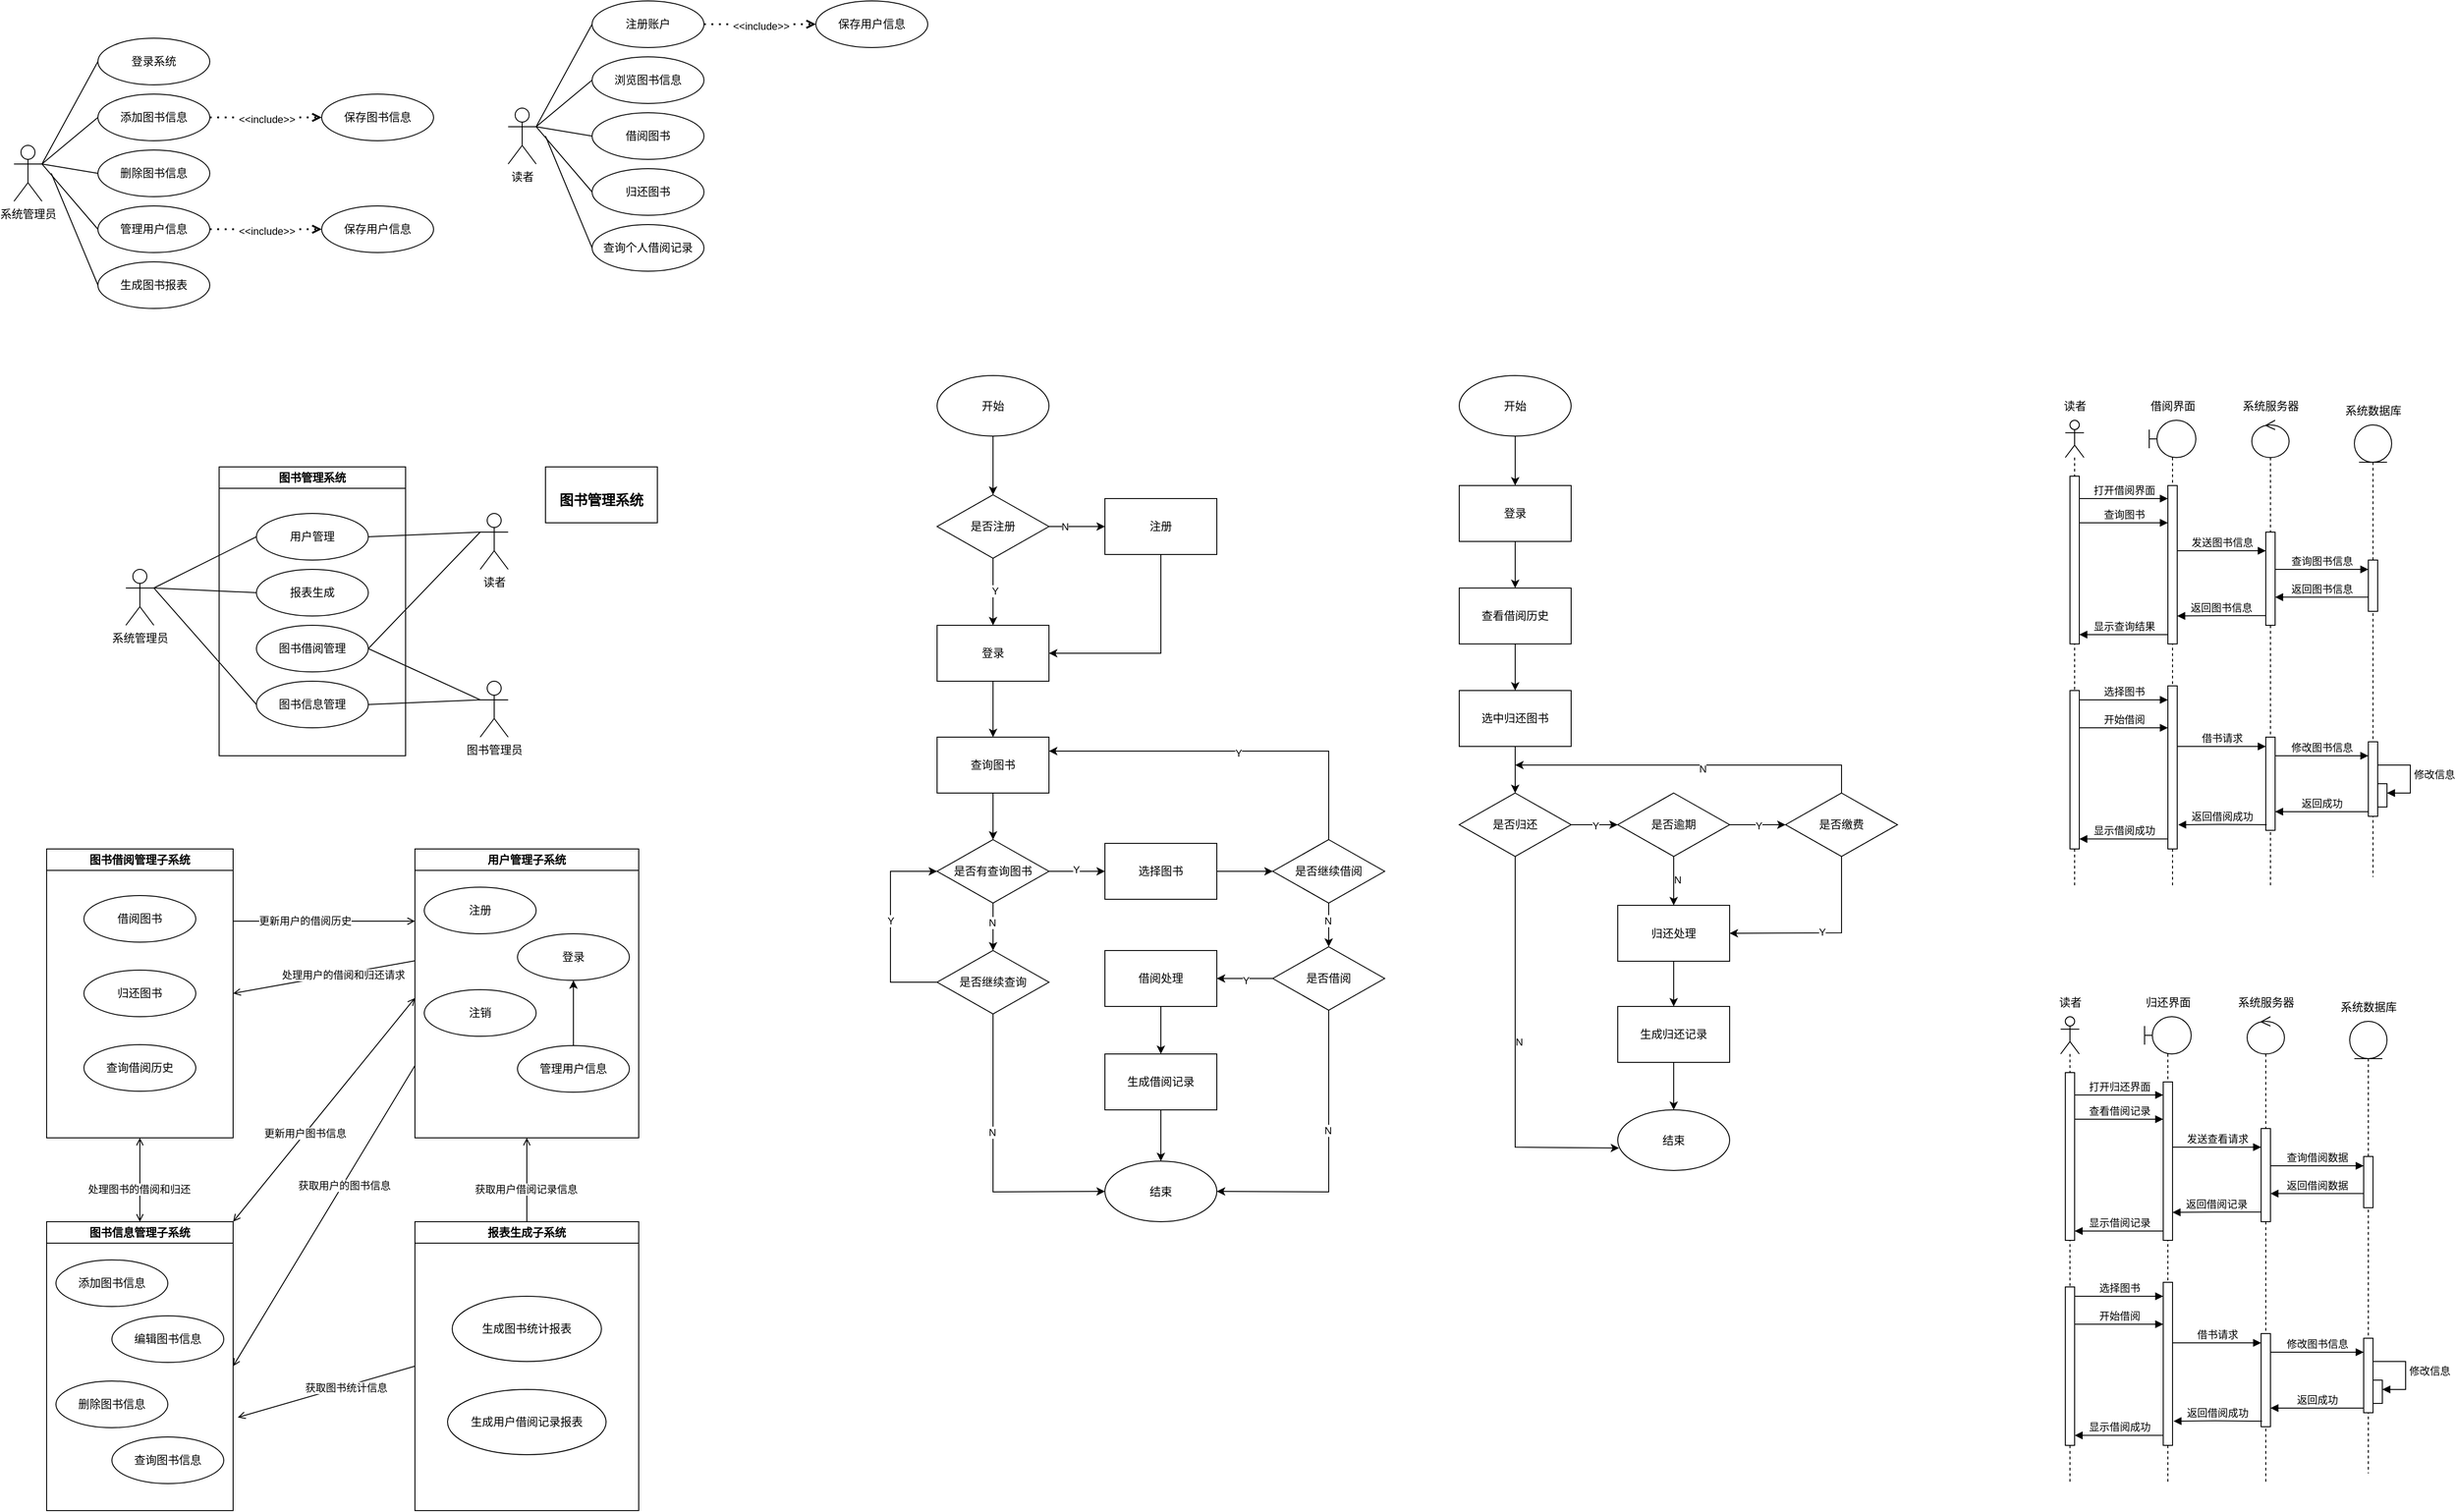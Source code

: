 <mxfile version="23.0.0" type="github">
  <diagram name="第 1 页" id="1S-oWMN58DFkhCVR-oqF">
    <mxGraphModel dx="431" dy="632" grid="1" gridSize="10" guides="1" tooltips="1" connect="1" arrows="1" fold="1" page="1" pageScale="1" pageWidth="827" pageHeight="1169" math="0" shadow="0">
      <root>
        <mxCell id="0" />
        <mxCell id="1" parent="0" />
        <mxCell id="vZ_JJnpRFsUOViejhZNN-1" value="系统管理员" style="shape=umlActor;verticalLabelPosition=bottom;verticalAlign=top;html=1;outlineConnect=0;" parent="1" vertex="1">
          <mxGeometry x="160" y="305" width="30" height="60" as="geometry" />
        </mxCell>
        <mxCell id="vZ_JJnpRFsUOViejhZNN-4" value="登录系统" style="ellipse;whiteSpace=wrap;html=1;" parent="1" vertex="1">
          <mxGeometry x="250" y="190" width="120" height="50" as="geometry" />
        </mxCell>
        <mxCell id="vZ_JJnpRFsUOViejhZNN-5" value="添加图书信息" style="ellipse;whiteSpace=wrap;html=1;" parent="1" vertex="1">
          <mxGeometry x="250" y="250" width="120" height="50" as="geometry" />
        </mxCell>
        <mxCell id="vZ_JJnpRFsUOViejhZNN-6" value="删除图书信息" style="ellipse;whiteSpace=wrap;html=1;" parent="1" vertex="1">
          <mxGeometry x="250" y="310" width="120" height="50" as="geometry" />
        </mxCell>
        <mxCell id="vZ_JJnpRFsUOViejhZNN-7" value="管理用户信息" style="ellipse;whiteSpace=wrap;html=1;" parent="1" vertex="1">
          <mxGeometry x="250" y="370" width="120" height="50" as="geometry" />
        </mxCell>
        <mxCell id="vZ_JJnpRFsUOViejhZNN-8" value="生成图书报表" style="ellipse;whiteSpace=wrap;html=1;" parent="1" vertex="1">
          <mxGeometry x="250" y="430" width="120" height="50" as="geometry" />
        </mxCell>
        <mxCell id="vZ_JJnpRFsUOViejhZNN-10" value="" style="endArrow=none;html=1;rounded=0;exitX=1;exitY=0.333;exitDx=0;exitDy=0;exitPerimeter=0;entryX=0;entryY=0.5;entryDx=0;entryDy=0;targetPerimeterSpacing=0;startArrow=none;startFill=0;endFill=0;" parent="1" source="vZ_JJnpRFsUOViejhZNN-1" target="vZ_JJnpRFsUOViejhZNN-4" edge="1">
          <mxGeometry width="50" height="50" relative="1" as="geometry">
            <mxPoint x="190" y="290" as="sourcePoint" />
            <mxPoint x="240" y="240" as="targetPoint" />
          </mxGeometry>
        </mxCell>
        <mxCell id="vZ_JJnpRFsUOViejhZNN-15" value="" style="endArrow=none;html=1;rounded=0;exitX=1;exitY=0.333;exitDx=0;exitDy=0;exitPerimeter=0;entryX=0;entryY=0.5;entryDx=0;entryDy=0;targetPerimeterSpacing=0;startArrow=none;startFill=0;endFill=0;" parent="1" source="vZ_JJnpRFsUOViejhZNN-1" target="vZ_JJnpRFsUOViejhZNN-5" edge="1">
          <mxGeometry width="50" height="50" relative="1" as="geometry">
            <mxPoint x="193" y="321" as="sourcePoint" />
            <mxPoint x="260" y="225" as="targetPoint" />
          </mxGeometry>
        </mxCell>
        <mxCell id="vZ_JJnpRFsUOViejhZNN-16" value="" style="endArrow=none;html=1;rounded=0;exitX=1;exitY=0.333;exitDx=0;exitDy=0;exitPerimeter=0;entryX=0;entryY=0.5;entryDx=0;entryDy=0;targetPerimeterSpacing=0;startArrow=none;startFill=0;endFill=0;" parent="1" source="vZ_JJnpRFsUOViejhZNN-1" target="vZ_JJnpRFsUOViejhZNN-6" edge="1">
          <mxGeometry width="50" height="50" relative="1" as="geometry">
            <mxPoint x="203" y="331" as="sourcePoint" />
            <mxPoint x="270" y="235" as="targetPoint" />
          </mxGeometry>
        </mxCell>
        <mxCell id="vZ_JJnpRFsUOViejhZNN-17" value="" style="endArrow=none;html=1;rounded=0;entryX=0;entryY=0.5;entryDx=0;entryDy=0;targetPerimeterSpacing=0;startArrow=none;startFill=0;endFill=0;exitX=1;exitY=0.333;exitDx=0;exitDy=0;exitPerimeter=0;" parent="1" source="vZ_JJnpRFsUOViejhZNN-1" target="vZ_JJnpRFsUOViejhZNN-7" edge="1">
          <mxGeometry width="50" height="50" relative="1" as="geometry">
            <mxPoint x="190" y="330" as="sourcePoint" />
            <mxPoint x="280" y="245" as="targetPoint" />
          </mxGeometry>
        </mxCell>
        <mxCell id="vZ_JJnpRFsUOViejhZNN-18" value="" style="endArrow=none;html=1;rounded=0;entryX=0;entryY=0.5;entryDx=0;entryDy=0;targetPerimeterSpacing=0;startArrow=none;startFill=0;endFill=0;exitX=1;exitY=0.333;exitDx=0;exitDy=0;exitPerimeter=0;" parent="1" source="vZ_JJnpRFsUOViejhZNN-28" target="vZ_JJnpRFsUOViejhZNN-27" edge="1">
          <mxGeometry width="50" height="50" relative="1" as="geometry">
            <mxPoint x="320" y="530" as="sourcePoint" />
            <mxPoint x="380" y="660" as="targetPoint" />
          </mxGeometry>
        </mxCell>
        <mxCell id="vZ_JJnpRFsUOViejhZNN-19" value="i" style="endArrow=open;dashed=1;html=1;dashPattern=1 3;strokeWidth=2;rounded=0;exitX=1;exitY=0.5;exitDx=0;exitDy=0;entryX=0;entryY=0.5;entryDx=0;entryDy=0;endFill=0;" parent="1" source="vZ_JJnpRFsUOViejhZNN-5" target="vZ_JJnpRFsUOViejhZNN-20" edge="1">
          <mxGeometry width="50" height="50" relative="1" as="geometry">
            <mxPoint x="389" y="220" as="sourcePoint" />
            <mxPoint x="439" y="170" as="targetPoint" />
          </mxGeometry>
        </mxCell>
        <mxCell id="vZ_JJnpRFsUOViejhZNN-21" value="&amp;lt;&amp;lt;include&amp;gt;&amp;gt;" style="edgeLabel;html=1;align=center;verticalAlign=middle;resizable=0;points=[];" parent="vZ_JJnpRFsUOViejhZNN-19" vertex="1" connectable="0">
          <mxGeometry x="0.012" y="-2" relative="1" as="geometry">
            <mxPoint as="offset" />
          </mxGeometry>
        </mxCell>
        <mxCell id="vZ_JJnpRFsUOViejhZNN-20" value="保存图书信息" style="ellipse;whiteSpace=wrap;html=1;" parent="1" vertex="1">
          <mxGeometry x="490" y="250" width="120" height="50" as="geometry" />
        </mxCell>
        <mxCell id="vZ_JJnpRFsUOViejhZNN-23" value="保存用户信息" style="ellipse;whiteSpace=wrap;html=1;" parent="1" vertex="1">
          <mxGeometry x="490" y="370" width="120" height="50" as="geometry" />
        </mxCell>
        <mxCell id="vZ_JJnpRFsUOViejhZNN-24" value="i" style="endArrow=open;dashed=1;html=1;dashPattern=1 3;strokeWidth=2;rounded=0;exitX=1;exitY=0.5;exitDx=0;exitDy=0;entryX=0;entryY=0.5;entryDx=0;entryDy=0;endFill=0;" parent="1" source="vZ_JJnpRFsUOViejhZNN-7" target="vZ_JJnpRFsUOViejhZNN-23" edge="1">
          <mxGeometry width="50" height="50" relative="1" as="geometry">
            <mxPoint x="380" y="359" as="sourcePoint" />
            <mxPoint x="500" y="359" as="targetPoint" />
          </mxGeometry>
        </mxCell>
        <mxCell id="vZ_JJnpRFsUOViejhZNN-25" value="&amp;lt;&amp;lt;include&amp;gt;&amp;gt;" style="edgeLabel;html=1;align=center;verticalAlign=middle;resizable=0;points=[];" parent="vZ_JJnpRFsUOViejhZNN-24" vertex="1" connectable="0">
          <mxGeometry x="0.012" y="-2" relative="1" as="geometry">
            <mxPoint as="offset" />
          </mxGeometry>
        </mxCell>
        <mxCell id="vZ_JJnpRFsUOViejhZNN-26" value="图书管理系统" style="swimlane;whiteSpace=wrap;html=1;" parent="1" vertex="1">
          <mxGeometry x="380" y="650" width="200" height="310" as="geometry">
            <mxRectangle x="290" y="690" width="110" height="30" as="alternateBounds" />
          </mxGeometry>
        </mxCell>
        <mxCell id="vZ_JJnpRFsUOViejhZNN-27" value="图书信息管理" style="ellipse;whiteSpace=wrap;html=1;" parent="vZ_JJnpRFsUOViejhZNN-26" vertex="1">
          <mxGeometry x="40" y="230" width="120" height="50" as="geometry" />
        </mxCell>
        <mxCell id="vZ_JJnpRFsUOViejhZNN-33" value="图书借阅管理" style="ellipse;whiteSpace=wrap;html=1;" parent="vZ_JJnpRFsUOViejhZNN-26" vertex="1">
          <mxGeometry x="40" y="170" width="120" height="50" as="geometry" />
        </mxCell>
        <mxCell id="vZ_JJnpRFsUOViejhZNN-34" value="用户管理" style="ellipse;whiteSpace=wrap;html=1;" parent="vZ_JJnpRFsUOViejhZNN-26" vertex="1">
          <mxGeometry x="40" y="50" width="120" height="50" as="geometry" />
        </mxCell>
        <mxCell id="vZ_JJnpRFsUOViejhZNN-35" value="报表生成" style="ellipse;whiteSpace=wrap;html=1;" parent="vZ_JJnpRFsUOViejhZNN-26" vertex="1">
          <mxGeometry x="40" y="110" width="120" height="50" as="geometry" />
        </mxCell>
        <mxCell id="vZ_JJnpRFsUOViejhZNN-28" value="系统管理员" style="shape=umlActor;verticalLabelPosition=bottom;verticalAlign=top;html=1;outlineConnect=0;" parent="1" vertex="1">
          <mxGeometry x="280" y="760" width="30" height="60" as="geometry" />
        </mxCell>
        <mxCell id="vZ_JJnpRFsUOViejhZNN-29" value="图书管理员" style="shape=umlActor;verticalLabelPosition=bottom;verticalAlign=top;html=1;outlineConnect=0;" parent="1" vertex="1">
          <mxGeometry x="660" y="880" width="30" height="60" as="geometry" />
        </mxCell>
        <mxCell id="vZ_JJnpRFsUOViejhZNN-30" value="读者" style="shape=umlActor;verticalLabelPosition=bottom;verticalAlign=top;html=1;outlineConnect=0;" parent="1" vertex="1">
          <mxGeometry x="660" y="700" width="30" height="60" as="geometry" />
        </mxCell>
        <mxCell id="vZ_JJnpRFsUOViejhZNN-36" value="" style="endArrow=none;html=1;rounded=0;entryX=0;entryY=0.5;entryDx=0;entryDy=0;targetPerimeterSpacing=0;startArrow=none;startFill=0;endFill=0;exitX=1;exitY=0.333;exitDx=0;exitDy=0;exitPerimeter=0;" parent="1" target="vZ_JJnpRFsUOViejhZNN-8" edge="1">
          <mxGeometry width="50" height="50" relative="1" as="geometry">
            <mxPoint x="200" y="335" as="sourcePoint" />
            <mxPoint x="260" y="465" as="targetPoint" />
          </mxGeometry>
        </mxCell>
        <mxCell id="vZ_JJnpRFsUOViejhZNN-37" value="" style="endArrow=none;html=1;rounded=0;entryX=0;entryY=0.5;entryDx=0;entryDy=0;targetPerimeterSpacing=0;startArrow=none;startFill=0;endFill=0;" parent="1" target="vZ_JJnpRFsUOViejhZNN-34" edge="1">
          <mxGeometry width="50" height="50" relative="1" as="geometry">
            <mxPoint x="310" y="780" as="sourcePoint" />
            <mxPoint x="430" y="725" as="targetPoint" />
          </mxGeometry>
        </mxCell>
        <mxCell id="vZ_JJnpRFsUOViejhZNN-38" value="" style="endArrow=none;html=1;rounded=0;entryX=0;entryY=0.5;entryDx=0;entryDy=0;targetPerimeterSpacing=0;startArrow=none;startFill=0;endFill=0;" parent="1" target="vZ_JJnpRFsUOViejhZNN-35" edge="1">
          <mxGeometry width="50" height="50" relative="1" as="geometry">
            <mxPoint x="310" y="780" as="sourcePoint" />
            <mxPoint x="440" y="735" as="targetPoint" />
          </mxGeometry>
        </mxCell>
        <mxCell id="vZ_JJnpRFsUOViejhZNN-39" value="" style="endArrow=none;html=1;rounded=0;entryX=1;entryY=0.5;entryDx=0;entryDy=0;targetPerimeterSpacing=0;startArrow=none;startFill=0;endFill=0;exitX=0;exitY=0.333;exitDx=0;exitDy=0;exitPerimeter=0;" parent="1" source="vZ_JJnpRFsUOViejhZNN-30" target="vZ_JJnpRFsUOViejhZNN-33" edge="1">
          <mxGeometry width="50" height="50" relative="1" as="geometry">
            <mxPoint x="550" y="617" as="sourcePoint" />
            <mxPoint x="660" y="552" as="targetPoint" />
          </mxGeometry>
        </mxCell>
        <mxCell id="vZ_JJnpRFsUOViejhZNN-40" value="" style="endArrow=none;html=1;rounded=0;entryX=1;entryY=0.5;entryDx=0;entryDy=0;targetPerimeterSpacing=0;startArrow=none;startFill=0;endFill=0;exitX=0;exitY=0.333;exitDx=0;exitDy=0;exitPerimeter=0;" parent="1" source="vZ_JJnpRFsUOViejhZNN-29" target="vZ_JJnpRFsUOViejhZNN-27" edge="1">
          <mxGeometry width="50" height="50" relative="1" as="geometry">
            <mxPoint x="440" y="1055" as="sourcePoint" />
            <mxPoint x="550" y="990" as="targetPoint" />
          </mxGeometry>
        </mxCell>
        <mxCell id="vZ_JJnpRFsUOViejhZNN-42" value="" style="endArrow=none;html=1;rounded=0;targetPerimeterSpacing=0;startArrow=none;startFill=0;endFill=0;exitX=0;exitY=0.333;exitDx=0;exitDy=0;exitPerimeter=0;entryX=1;entryY=0.5;entryDx=0;entryDy=0;" parent="1" source="vZ_JJnpRFsUOViejhZNN-29" target="vZ_JJnpRFsUOViejhZNN-33" edge="1">
          <mxGeometry width="50" height="50" relative="1" as="geometry">
            <mxPoint x="490" y="1065" as="sourcePoint" />
            <mxPoint x="540" y="840" as="targetPoint" />
          </mxGeometry>
        </mxCell>
        <mxCell id="vZ_JJnpRFsUOViejhZNN-45" value="" style="endArrow=none;html=1;rounded=0;entryX=1;entryY=0.5;entryDx=0;entryDy=0;targetPerimeterSpacing=0;startArrow=none;startFill=0;endFill=0;" parent="1" target="vZ_JJnpRFsUOViejhZNN-34" edge="1">
          <mxGeometry width="50" height="50" relative="1" as="geometry">
            <mxPoint x="660" y="720" as="sourcePoint" />
            <mxPoint x="550" y="855" as="targetPoint" />
          </mxGeometry>
        </mxCell>
        <mxCell id="vZ_JJnpRFsUOViejhZNN-62" value="读者" style="shape=umlActor;verticalLabelPosition=bottom;verticalAlign=top;html=1;outlineConnect=0;" parent="1" vertex="1">
          <mxGeometry x="690" y="265" width="30" height="60" as="geometry" />
        </mxCell>
        <mxCell id="vZ_JJnpRFsUOViejhZNN-63" value="注册账户" style="ellipse;whiteSpace=wrap;html=1;" parent="1" vertex="1">
          <mxGeometry x="780" y="150" width="120" height="50" as="geometry" />
        </mxCell>
        <mxCell id="vZ_JJnpRFsUOViejhZNN-64" value="浏览图书信息" style="ellipse;whiteSpace=wrap;html=1;" parent="1" vertex="1">
          <mxGeometry x="780" y="210" width="120" height="50" as="geometry" />
        </mxCell>
        <mxCell id="vZ_JJnpRFsUOViejhZNN-65" value="借阅图书" style="ellipse;whiteSpace=wrap;html=1;" parent="1" vertex="1">
          <mxGeometry x="780" y="270" width="120" height="50" as="geometry" />
        </mxCell>
        <mxCell id="vZ_JJnpRFsUOViejhZNN-66" value="归还图书" style="ellipse;whiteSpace=wrap;html=1;" parent="1" vertex="1">
          <mxGeometry x="780" y="330" width="120" height="50" as="geometry" />
        </mxCell>
        <mxCell id="vZ_JJnpRFsUOViejhZNN-67" value="查询个人借阅记录" style="ellipse;whiteSpace=wrap;html=1;" parent="1" vertex="1">
          <mxGeometry x="780" y="390" width="120" height="50" as="geometry" />
        </mxCell>
        <mxCell id="vZ_JJnpRFsUOViejhZNN-68" value="" style="endArrow=none;html=1;rounded=0;exitX=1;exitY=0.333;exitDx=0;exitDy=0;exitPerimeter=0;entryX=0;entryY=0.5;entryDx=0;entryDy=0;targetPerimeterSpacing=0;startArrow=none;startFill=0;endFill=0;" parent="1" source="vZ_JJnpRFsUOViejhZNN-62" target="vZ_JJnpRFsUOViejhZNN-63" edge="1">
          <mxGeometry width="50" height="50" relative="1" as="geometry">
            <mxPoint x="720" y="250" as="sourcePoint" />
            <mxPoint x="770" y="200" as="targetPoint" />
          </mxGeometry>
        </mxCell>
        <mxCell id="vZ_JJnpRFsUOViejhZNN-69" value="" style="endArrow=none;html=1;rounded=0;exitX=1;exitY=0.333;exitDx=0;exitDy=0;exitPerimeter=0;entryX=0;entryY=0.5;entryDx=0;entryDy=0;targetPerimeterSpacing=0;startArrow=none;startFill=0;endFill=0;" parent="1" source="vZ_JJnpRFsUOViejhZNN-62" target="vZ_JJnpRFsUOViejhZNN-64" edge="1">
          <mxGeometry width="50" height="50" relative="1" as="geometry">
            <mxPoint x="723" y="281" as="sourcePoint" />
            <mxPoint x="790" y="185" as="targetPoint" />
          </mxGeometry>
        </mxCell>
        <mxCell id="vZ_JJnpRFsUOViejhZNN-70" value="" style="endArrow=none;html=1;rounded=0;exitX=1;exitY=0.333;exitDx=0;exitDy=0;exitPerimeter=0;entryX=0;entryY=0.5;entryDx=0;entryDy=0;targetPerimeterSpacing=0;startArrow=none;startFill=0;endFill=0;" parent="1" source="vZ_JJnpRFsUOViejhZNN-62" target="vZ_JJnpRFsUOViejhZNN-65" edge="1">
          <mxGeometry width="50" height="50" relative="1" as="geometry">
            <mxPoint x="733" y="291" as="sourcePoint" />
            <mxPoint x="800" y="195" as="targetPoint" />
          </mxGeometry>
        </mxCell>
        <mxCell id="vZ_JJnpRFsUOViejhZNN-71" value="" style="endArrow=none;html=1;rounded=0;entryX=0;entryY=0.5;entryDx=0;entryDy=0;targetPerimeterSpacing=0;startArrow=none;startFill=0;endFill=0;exitX=1;exitY=0.333;exitDx=0;exitDy=0;exitPerimeter=0;" parent="1" source="vZ_JJnpRFsUOViejhZNN-62" target="vZ_JJnpRFsUOViejhZNN-66" edge="1">
          <mxGeometry width="50" height="50" relative="1" as="geometry">
            <mxPoint x="720" y="290" as="sourcePoint" />
            <mxPoint x="810" y="205" as="targetPoint" />
          </mxGeometry>
        </mxCell>
        <mxCell id="vZ_JJnpRFsUOViejhZNN-72" value="i" style="endArrow=open;dashed=1;html=1;dashPattern=1 3;strokeWidth=2;rounded=0;exitX=1;exitY=0.5;exitDx=0;exitDy=0;entryX=0;entryY=0.5;entryDx=0;entryDy=0;endFill=0;" parent="1" source="vZ_JJnpRFsUOViejhZNN-63" target="vZ_JJnpRFsUOViejhZNN-77" edge="1">
          <mxGeometry width="50" height="50" relative="1" as="geometry">
            <mxPoint x="919" y="180" as="sourcePoint" />
            <mxPoint x="1020" y="235" as="targetPoint" />
          </mxGeometry>
        </mxCell>
        <mxCell id="vZ_JJnpRFsUOViejhZNN-73" value="&amp;lt;&amp;lt;include&amp;gt;&amp;gt;" style="edgeLabel;html=1;align=center;verticalAlign=middle;resizable=0;points=[];" parent="vZ_JJnpRFsUOViejhZNN-72" vertex="1" connectable="0">
          <mxGeometry x="0.012" y="-2" relative="1" as="geometry">
            <mxPoint as="offset" />
          </mxGeometry>
        </mxCell>
        <mxCell id="vZ_JJnpRFsUOViejhZNN-76" value="" style="endArrow=none;html=1;rounded=0;entryX=0;entryY=0.5;entryDx=0;entryDy=0;targetPerimeterSpacing=0;startArrow=none;startFill=0;endFill=0;exitX=1;exitY=0.333;exitDx=0;exitDy=0;exitPerimeter=0;" parent="1" target="vZ_JJnpRFsUOViejhZNN-67" edge="1">
          <mxGeometry width="50" height="50" relative="1" as="geometry">
            <mxPoint x="730" y="295" as="sourcePoint" />
            <mxPoint x="790" y="425" as="targetPoint" />
          </mxGeometry>
        </mxCell>
        <mxCell id="vZ_JJnpRFsUOViejhZNN-77" value="保存用户信息" style="ellipse;whiteSpace=wrap;html=1;" parent="1" vertex="1">
          <mxGeometry x="1020" y="150" width="120" height="50" as="geometry" />
        </mxCell>
        <mxCell id="-E-mYHirCY9QTEUU1FOy-1" value="&lt;h3 style=&quot;border: 0px solid rgb(217, 217, 227); box-sizing: border-box; --tw-border-spacing-x: 0; --tw-border-spacing-y: 0; --tw-translate-x: 0; --tw-translate-y: 0; --tw-rotate: 0; --tw-skew-x: 0; --tw-skew-y: 0; --tw-scale-x: 1; --tw-scale-y: 1; --tw-pan-x: ; --tw-pan-y: ; --tw-pinch-zoom: ; --tw-scroll-snap-strictness: proximity; --tw-gradient-from-position: ; --tw-gradient-via-position: ; --tw-gradient-to-position: ; --tw-ordinal: ; --tw-slashed-zero: ; --tw-numeric-figure: ; --tw-numeric-spacing: ; --tw-numeric-fraction: ; --tw-ring-inset: ; --tw-ring-offset-width: 0px; --tw-ring-offset-color: #fff; --tw-ring-color: rgba(69,89,164,.5); --tw-ring-offset-shadow: 0 0 transparent; --tw-ring-shadow: 0 0 transparent; --tw-shadow: 0 0 transparent; --tw-shadow-colored: 0 0 transparent; --tw-blur: ; --tw-brightness: ; --tw-contrast: ; --tw-grayscale: ; --tw-hue-rotate: ; --tw-invert: ; --tw-saturate: ; --tw-sepia: ; --tw-drop-shadow: ; --tw-backdrop-blur: ; --tw-backdrop-brightness: ; --tw-backdrop-contrast: ; --tw-backdrop-grayscale: ; --tw-backdrop-hue-rotate: ; --tw-backdrop-invert: ; --tw-backdrop-opacity: ; --tw-backdrop-saturate: ; --tw-backdrop-sepia: ; font-size: 1.25em; margin: 1rem 0px 0.5rem; line-height: 1.6; font-family: Söhne, ui-sans-serif, system-ui, -apple-system, &amp;quot;Segoe UI&amp;quot;, Roboto, Ubuntu, Cantarell, &amp;quot;Noto Sans&amp;quot;, sans-serif, &amp;quot;Helvetica Neue&amp;quot;, Arial, &amp;quot;Apple Color Emoji&amp;quot;, &amp;quot;Segoe UI Emoji&amp;quot;, &amp;quot;Segoe UI Symbol&amp;quot;, &amp;quot;Noto Color Emoji&amp;quot;; text-align: start;&quot;&gt;图书管理系统&lt;/h3&gt;" style="rounded=0;whiteSpace=wrap;html=1;" vertex="1" parent="1">
          <mxGeometry x="730" y="650" width="120" height="60" as="geometry" />
        </mxCell>
        <mxCell id="-E-mYHirCY9QTEUU1FOy-2" value="图书信息管理子系统" style="swimlane;whiteSpace=wrap;html=1;" vertex="1" parent="1">
          <mxGeometry x="195" y="1460" width="200" height="310" as="geometry">
            <mxRectangle x="290" y="690" width="110" height="30" as="alternateBounds" />
          </mxGeometry>
        </mxCell>
        <mxCell id="-E-mYHirCY9QTEUU1FOy-11" value="添加图书信息" style="ellipse;whiteSpace=wrap;html=1;" vertex="1" parent="-E-mYHirCY9QTEUU1FOy-2">
          <mxGeometry x="10" y="41" width="120" height="50" as="geometry" />
        </mxCell>
        <mxCell id="-E-mYHirCY9QTEUU1FOy-12" value="编辑图书信息" style="ellipse;whiteSpace=wrap;html=1;" vertex="1" parent="-E-mYHirCY9QTEUU1FOy-2">
          <mxGeometry x="70" y="101" width="120" height="50" as="geometry" />
        </mxCell>
        <mxCell id="-E-mYHirCY9QTEUU1FOy-13" value="删除图书信息" style="ellipse;whiteSpace=wrap;html=1;" vertex="1" parent="-E-mYHirCY9QTEUU1FOy-2">
          <mxGeometry x="10" y="171" width="120" height="50" as="geometry" />
        </mxCell>
        <mxCell id="-E-mYHirCY9QTEUU1FOy-14" value="查询图书信息" style="ellipse;whiteSpace=wrap;html=1;" vertex="1" parent="-E-mYHirCY9QTEUU1FOy-2">
          <mxGeometry x="70" y="231" width="120" height="50" as="geometry" />
        </mxCell>
        <mxCell id="-E-mYHirCY9QTEUU1FOy-8" value="用户管理子系统" style="swimlane;whiteSpace=wrap;html=1;" vertex="1" parent="1">
          <mxGeometry x="590" y="1060" width="240" height="310" as="geometry">
            <mxRectangle x="290" y="690" width="110" height="30" as="alternateBounds" />
          </mxGeometry>
        </mxCell>
        <mxCell id="-E-mYHirCY9QTEUU1FOy-15" value="注册" style="ellipse;whiteSpace=wrap;html=1;" vertex="1" parent="-E-mYHirCY9QTEUU1FOy-8">
          <mxGeometry x="10" y="41" width="120" height="50" as="geometry" />
        </mxCell>
        <mxCell id="-E-mYHirCY9QTEUU1FOy-16" value="登录" style="ellipse;whiteSpace=wrap;html=1;" vertex="1" parent="-E-mYHirCY9QTEUU1FOy-8">
          <mxGeometry x="110" y="91" width="120" height="50" as="geometry" />
        </mxCell>
        <mxCell id="-E-mYHirCY9QTEUU1FOy-17" value="注销" style="ellipse;whiteSpace=wrap;html=1;" vertex="1" parent="-E-mYHirCY9QTEUU1FOy-8">
          <mxGeometry x="10" y="151" width="120" height="50" as="geometry" />
        </mxCell>
        <mxCell id="-E-mYHirCY9QTEUU1FOy-41" value="" style="edgeStyle=orthogonalEdgeStyle;rounded=0;orthogonalLoop=1;jettySize=auto;html=1;" edge="1" parent="-E-mYHirCY9QTEUU1FOy-8" source="-E-mYHirCY9QTEUU1FOy-18" target="-E-mYHirCY9QTEUU1FOy-16">
          <mxGeometry relative="1" as="geometry" />
        </mxCell>
        <mxCell id="-E-mYHirCY9QTEUU1FOy-18" value="管理用户信息" style="ellipse;whiteSpace=wrap;html=1;" vertex="1" parent="-E-mYHirCY9QTEUU1FOy-8">
          <mxGeometry x="110" y="211" width="120" height="50" as="geometry" />
        </mxCell>
        <mxCell id="-E-mYHirCY9QTEUU1FOy-9" value="图书借阅管理子系统" style="swimlane;whiteSpace=wrap;html=1;" vertex="1" parent="1">
          <mxGeometry x="195" y="1060" width="200" height="310" as="geometry">
            <mxRectangle x="290" y="690" width="110" height="30" as="alternateBounds" />
          </mxGeometry>
        </mxCell>
        <mxCell id="-E-mYHirCY9QTEUU1FOy-19" value="借阅图书" style="ellipse;whiteSpace=wrap;html=1;" vertex="1" parent="-E-mYHirCY9QTEUU1FOy-9">
          <mxGeometry x="40" y="50" width="120" height="50" as="geometry" />
        </mxCell>
        <mxCell id="-E-mYHirCY9QTEUU1FOy-20" value="归还图书" style="ellipse;whiteSpace=wrap;html=1;" vertex="1" parent="-E-mYHirCY9QTEUU1FOy-9">
          <mxGeometry x="40" y="130" width="120" height="50" as="geometry" />
        </mxCell>
        <mxCell id="-E-mYHirCY9QTEUU1FOy-21" value="查询借阅历史" style="ellipse;whiteSpace=wrap;html=1;" vertex="1" parent="-E-mYHirCY9QTEUU1FOy-9">
          <mxGeometry x="40" y="210" width="120" height="50" as="geometry" />
        </mxCell>
        <mxCell id="-E-mYHirCY9QTEUU1FOy-10" value="报表生成子系统" style="swimlane;whiteSpace=wrap;html=1;" vertex="1" parent="1">
          <mxGeometry x="590" y="1460" width="240" height="310" as="geometry">
            <mxRectangle x="290" y="690" width="110" height="30" as="alternateBounds" />
          </mxGeometry>
        </mxCell>
        <mxCell id="-E-mYHirCY9QTEUU1FOy-22" value="生成图书统计报表" style="ellipse;whiteSpace=wrap;html=1;" vertex="1" parent="-E-mYHirCY9QTEUU1FOy-10">
          <mxGeometry x="40" y="80" width="160" height="70" as="geometry" />
        </mxCell>
        <mxCell id="-E-mYHirCY9QTEUU1FOy-23" value="生成用户借阅记录报表" style="ellipse;whiteSpace=wrap;html=1;" vertex="1" parent="-E-mYHirCY9QTEUU1FOy-10">
          <mxGeometry x="35" y="180" width="170" height="70" as="geometry" />
        </mxCell>
        <mxCell id="-E-mYHirCY9QTEUU1FOy-25" value="" style="endArrow=open;html=1;rounded=0;targetPerimeterSpacing=0;startArrow=open;startFill=0;endFill=0;exitX=1;exitY=0;exitDx=0;exitDy=0;" edge="1" parent="1" source="-E-mYHirCY9QTEUU1FOy-2">
          <mxGeometry width="50" height="50" relative="1" as="geometry">
            <mxPoint x="470" y="1130" as="sourcePoint" />
            <mxPoint x="590" y="1220" as="targetPoint" />
          </mxGeometry>
        </mxCell>
        <mxCell id="-E-mYHirCY9QTEUU1FOy-26" value="更新用户图书信息" style="edgeLabel;html=1;align=center;verticalAlign=middle;resizable=0;points=[];" vertex="1" connectable="0" parent="-E-mYHirCY9QTEUU1FOy-25">
          <mxGeometry x="-0.209" y="1" relative="1" as="geometry">
            <mxPoint as="offset" />
          </mxGeometry>
        </mxCell>
        <mxCell id="-E-mYHirCY9QTEUU1FOy-27" value="" style="endArrow=open;html=1;rounded=0;targetPerimeterSpacing=0;startArrow=open;startFill=0;endFill=0;exitX=0.5;exitY=0;exitDx=0;exitDy=0;entryX=0.5;entryY=1;entryDx=0;entryDy=0;" edge="1" parent="1" source="-E-mYHirCY9QTEUU1FOy-2" target="-E-mYHirCY9QTEUU1FOy-9">
          <mxGeometry width="50" height="50" relative="1" as="geometry">
            <mxPoint x="390" y="1408" as="sourcePoint" />
            <mxPoint x="300" y="1380" as="targetPoint" />
          </mxGeometry>
        </mxCell>
        <mxCell id="-E-mYHirCY9QTEUU1FOy-28" value="处理图书的借阅和归还" style="edgeLabel;html=1;align=center;verticalAlign=middle;resizable=0;points=[];" vertex="1" connectable="0" parent="-E-mYHirCY9QTEUU1FOy-27">
          <mxGeometry x="-0.209" y="1" relative="1" as="geometry">
            <mxPoint as="offset" />
          </mxGeometry>
        </mxCell>
        <mxCell id="-E-mYHirCY9QTEUU1FOy-29" value="" style="endArrow=open;html=1;rounded=0;targetPerimeterSpacing=0;startArrow=none;startFill=0;endFill=0;exitX=0;exitY=0.75;exitDx=0;exitDy=0;entryX=1;entryY=0.5;entryDx=0;entryDy=0;" edge="1" parent="1" source="-E-mYHirCY9QTEUU1FOy-8" target="-E-mYHirCY9QTEUU1FOy-2">
          <mxGeometry width="50" height="50" relative="1" as="geometry">
            <mxPoint x="380" y="1258" as="sourcePoint" />
            <mxPoint x="580" y="1250" as="targetPoint" />
          </mxGeometry>
        </mxCell>
        <mxCell id="-E-mYHirCY9QTEUU1FOy-30" value="获取用户的图书信息" style="edgeLabel;html=1;align=center;verticalAlign=middle;resizable=0;points=[];" vertex="1" connectable="0" parent="-E-mYHirCY9QTEUU1FOy-29">
          <mxGeometry x="-0.209" y="1" relative="1" as="geometry">
            <mxPoint as="offset" />
          </mxGeometry>
        </mxCell>
        <mxCell id="-E-mYHirCY9QTEUU1FOy-31" value="" style="endArrow=open;html=1;rounded=0;targetPerimeterSpacing=0;startArrow=none;startFill=0;endFill=0;entryX=1;entryY=0.5;entryDx=0;entryDy=0;" edge="1" parent="1" target="-E-mYHirCY9QTEUU1FOy-9">
          <mxGeometry width="50" height="50" relative="1" as="geometry">
            <mxPoint x="590" y="1180" as="sourcePoint" />
            <mxPoint x="390" y="1570" as="targetPoint" />
          </mxGeometry>
        </mxCell>
        <mxCell id="-E-mYHirCY9QTEUU1FOy-32" value="处理用户的借阅和归还请求" style="edgeLabel;html=1;align=center;verticalAlign=middle;resizable=0;points=[];" vertex="1" connectable="0" parent="-E-mYHirCY9QTEUU1FOy-31">
          <mxGeometry x="-0.209" y="1" relative="1" as="geometry">
            <mxPoint as="offset" />
          </mxGeometry>
        </mxCell>
        <mxCell id="-E-mYHirCY9QTEUU1FOy-35" value="" style="endArrow=open;html=1;rounded=0;targetPerimeterSpacing=0;startArrow=none;startFill=0;endFill=0;exitX=1;exitY=0.25;exitDx=0;exitDy=0;entryX=0;entryY=0.25;entryDx=0;entryDy=0;" edge="1" parent="1" source="-E-mYHirCY9QTEUU1FOy-9" target="-E-mYHirCY9QTEUU1FOy-8">
          <mxGeometry width="50" height="50" relative="1" as="geometry">
            <mxPoint x="600" y="1380" as="sourcePoint" />
            <mxPoint x="590" y="1110" as="targetPoint" />
          </mxGeometry>
        </mxCell>
        <mxCell id="-E-mYHirCY9QTEUU1FOy-36" value="更新用户的借阅历史" style="edgeLabel;html=1;align=center;verticalAlign=middle;resizable=0;points=[];" vertex="1" connectable="0" parent="-E-mYHirCY9QTEUU1FOy-35">
          <mxGeometry x="-0.209" y="1" relative="1" as="geometry">
            <mxPoint as="offset" />
          </mxGeometry>
        </mxCell>
        <mxCell id="-E-mYHirCY9QTEUU1FOy-37" value="" style="endArrow=open;html=1;rounded=0;targetPerimeterSpacing=0;startArrow=none;startFill=0;endFill=0;exitX=0;exitY=0.5;exitDx=0;exitDy=0;" edge="1" parent="1" source="-E-mYHirCY9QTEUU1FOy-10">
          <mxGeometry width="50" height="50" relative="1" as="geometry">
            <mxPoint x="830" y="1538" as="sourcePoint" />
            <mxPoint x="400" y="1670" as="targetPoint" />
          </mxGeometry>
        </mxCell>
        <mxCell id="-E-mYHirCY9QTEUU1FOy-38" value="获取图书统计信息" style="edgeLabel;html=1;align=center;verticalAlign=middle;resizable=0;points=[];" vertex="1" connectable="0" parent="-E-mYHirCY9QTEUU1FOy-37">
          <mxGeometry x="-0.209" y="1" relative="1" as="geometry">
            <mxPoint as="offset" />
          </mxGeometry>
        </mxCell>
        <mxCell id="-E-mYHirCY9QTEUU1FOy-39" value="" style="endArrow=open;html=1;rounded=0;targetPerimeterSpacing=0;startArrow=none;startFill=0;endFill=0;exitX=0.5;exitY=0;exitDx=0;exitDy=0;entryX=0.5;entryY=1;entryDx=0;entryDy=0;" edge="1" parent="1" source="-E-mYHirCY9QTEUU1FOy-10" target="-E-mYHirCY9QTEUU1FOy-8">
          <mxGeometry width="50" height="50" relative="1" as="geometry">
            <mxPoint x="600" y="1303" as="sourcePoint" />
            <mxPoint x="405" y="1625" as="targetPoint" />
          </mxGeometry>
        </mxCell>
        <mxCell id="-E-mYHirCY9QTEUU1FOy-40" value="获取用户借阅记录信息" style="edgeLabel;html=1;align=center;verticalAlign=middle;resizable=0;points=[];" vertex="1" connectable="0" parent="-E-mYHirCY9QTEUU1FOy-39">
          <mxGeometry x="-0.209" y="1" relative="1" as="geometry">
            <mxPoint as="offset" />
          </mxGeometry>
        </mxCell>
        <mxCell id="-E-mYHirCY9QTEUU1FOy-43" value="&lt;font style=&quot;font-size: 12px;&quot;&gt;开始&lt;/font&gt;" style="ellipse;whiteSpace=wrap;html=1;" vertex="1" parent="1">
          <mxGeometry x="1150" y="552" width="120" height="65" as="geometry" />
        </mxCell>
        <mxCell id="-E-mYHirCY9QTEUU1FOy-45" value="" style="endArrow=classic;html=1;rounded=0;exitX=0.5;exitY=1;exitDx=0;exitDy=0;entryX=0.5;entryY=0;entryDx=0;entryDy=0;" edge="1" parent="1" source="-E-mYHirCY9QTEUU1FOy-43" target="-E-mYHirCY9QTEUU1FOy-46">
          <mxGeometry width="50" height="50" relative="1" as="geometry">
            <mxPoint x="1440" y="720" as="sourcePoint" />
            <mxPoint x="1210" y="680" as="targetPoint" />
          </mxGeometry>
        </mxCell>
        <mxCell id="-E-mYHirCY9QTEUU1FOy-46" value="是否注册" style="rhombus;whiteSpace=wrap;html=1;" vertex="1" parent="1">
          <mxGeometry x="1150" y="680" width="120" height="68" as="geometry" />
        </mxCell>
        <mxCell id="-E-mYHirCY9QTEUU1FOy-49" value="" style="endArrow=classic;html=1;rounded=0;exitX=0.5;exitY=1;exitDx=0;exitDy=0;entryX=0.5;entryY=0;entryDx=0;entryDy=0;" edge="1" parent="1" source="-E-mYHirCY9QTEUU1FOy-46" target="-E-mYHirCY9QTEUU1FOy-50">
          <mxGeometry width="50" height="50" relative="1" as="geometry">
            <mxPoint x="1220" y="897" as="sourcePoint" />
            <mxPoint x="1210" y="780" as="targetPoint" />
          </mxGeometry>
        </mxCell>
        <mxCell id="-E-mYHirCY9QTEUU1FOy-51" value="Y" style="edgeLabel;html=1;align=center;verticalAlign=middle;resizable=0;points=[];" vertex="1" connectable="0" parent="-E-mYHirCY9QTEUU1FOy-49">
          <mxGeometry x="-0.026" y="2" relative="1" as="geometry">
            <mxPoint as="offset" />
          </mxGeometry>
        </mxCell>
        <mxCell id="-E-mYHirCY9QTEUU1FOy-50" value="登录" style="rounded=0;whiteSpace=wrap;html=1;" vertex="1" parent="1">
          <mxGeometry x="1150" y="820" width="120" height="60" as="geometry" />
        </mxCell>
        <mxCell id="-E-mYHirCY9QTEUU1FOy-58" value="注册" style="rounded=0;whiteSpace=wrap;html=1;" vertex="1" parent="1">
          <mxGeometry x="1330" y="684" width="120" height="60" as="geometry" />
        </mxCell>
        <mxCell id="-E-mYHirCY9QTEUU1FOy-59" value="" style="endArrow=classic;html=1;rounded=0;exitX=1;exitY=0.5;exitDx=0;exitDy=0;entryX=0;entryY=0.5;entryDx=0;entryDy=0;" edge="1" parent="1" source="-E-mYHirCY9QTEUU1FOy-46" target="-E-mYHirCY9QTEUU1FOy-58">
          <mxGeometry width="50" height="50" relative="1" as="geometry">
            <mxPoint x="1350" y="850" as="sourcePoint" />
            <mxPoint x="1400" y="800" as="targetPoint" />
          </mxGeometry>
        </mxCell>
        <mxCell id="-E-mYHirCY9QTEUU1FOy-60" value="N" style="edgeLabel;html=1;align=center;verticalAlign=middle;resizable=0;points=[];" vertex="1" connectable="0" parent="-E-mYHirCY9QTEUU1FOy-59">
          <mxGeometry x="-0.449" relative="1" as="geometry">
            <mxPoint as="offset" />
          </mxGeometry>
        </mxCell>
        <mxCell id="-E-mYHirCY9QTEUU1FOy-61" value="" style="endArrow=classic;html=1;rounded=0;exitX=0.5;exitY=1;exitDx=0;exitDy=0;entryX=1;entryY=0.5;entryDx=0;entryDy=0;" edge="1" parent="1" source="-E-mYHirCY9QTEUU1FOy-58" target="-E-mYHirCY9QTEUU1FOy-50">
          <mxGeometry width="50" height="50" relative="1" as="geometry">
            <mxPoint x="1430" y="900" as="sourcePoint" />
            <mxPoint x="1480" y="850" as="targetPoint" />
            <Array as="points">
              <mxPoint x="1390" y="850" />
            </Array>
          </mxGeometry>
        </mxCell>
        <mxCell id="-E-mYHirCY9QTEUU1FOy-62" value="查询图书" style="rounded=0;whiteSpace=wrap;html=1;" vertex="1" parent="1">
          <mxGeometry x="1150" y="940" width="120" height="60" as="geometry" />
        </mxCell>
        <mxCell id="-E-mYHirCY9QTEUU1FOy-63" value="" style="endArrow=classic;html=1;rounded=0;exitX=0.5;exitY=1;exitDx=0;exitDy=0;entryX=0.5;entryY=0;entryDx=0;entryDy=0;" edge="1" parent="1" source="-E-mYHirCY9QTEUU1FOy-50" target="-E-mYHirCY9QTEUU1FOy-62">
          <mxGeometry width="50" height="50" relative="1" as="geometry">
            <mxPoint x="1320" y="900" as="sourcePoint" />
            <mxPoint x="1320" y="972" as="targetPoint" />
          </mxGeometry>
        </mxCell>
        <mxCell id="-E-mYHirCY9QTEUU1FOy-69" value="是否有查询图书" style="rhombus;whiteSpace=wrap;html=1;" vertex="1" parent="1">
          <mxGeometry x="1150" y="1050" width="120" height="68" as="geometry" />
        </mxCell>
        <mxCell id="-E-mYHirCY9QTEUU1FOy-70" value="" style="endArrow=classic;html=1;rounded=0;exitX=0.5;exitY=1;exitDx=0;exitDy=0;entryX=0.5;entryY=0;entryDx=0;entryDy=0;" edge="1" parent="1" source="-E-mYHirCY9QTEUU1FOy-62" target="-E-mYHirCY9QTEUU1FOy-69">
          <mxGeometry width="50" height="50" relative="1" as="geometry">
            <mxPoint x="1400" y="1090" as="sourcePoint" />
            <mxPoint x="1450" y="1040" as="targetPoint" />
          </mxGeometry>
        </mxCell>
        <mxCell id="-E-mYHirCY9QTEUU1FOy-72" value="" style="endArrow=classic;html=1;rounded=0;exitX=0.5;exitY=1;exitDx=0;exitDy=0;entryX=0.5;entryY=0;entryDx=0;entryDy=0;" edge="1" parent="1" source="-E-mYHirCY9QTEUU1FOy-69" target="-E-mYHirCY9QTEUU1FOy-74">
          <mxGeometry width="50" height="50" relative="1" as="geometry">
            <mxPoint x="1220" y="1010" as="sourcePoint" />
            <mxPoint x="1210" y="1169" as="targetPoint" />
          </mxGeometry>
        </mxCell>
        <mxCell id="-E-mYHirCY9QTEUU1FOy-73" value="N" style="edgeLabel;html=1;align=center;verticalAlign=middle;resizable=0;points=[];" vertex="1" connectable="0" parent="-E-mYHirCY9QTEUU1FOy-72">
          <mxGeometry x="-0.183" y="-1" relative="1" as="geometry">
            <mxPoint as="offset" />
          </mxGeometry>
        </mxCell>
        <mxCell id="-E-mYHirCY9QTEUU1FOy-74" value="是否继续查询" style="rhombus;whiteSpace=wrap;html=1;" vertex="1" parent="1">
          <mxGeometry x="1150" y="1169" width="120" height="68" as="geometry" />
        </mxCell>
        <mxCell id="-E-mYHirCY9QTEUU1FOy-75" value="" style="endArrow=classic;html=1;rounded=0;exitX=0;exitY=0.5;exitDx=0;exitDy=0;entryX=0;entryY=0.5;entryDx=0;entryDy=0;" edge="1" parent="1" source="-E-mYHirCY9QTEUU1FOy-74" target="-E-mYHirCY9QTEUU1FOy-69">
          <mxGeometry width="50" height="50" relative="1" as="geometry">
            <mxPoint x="1220" y="1128" as="sourcePoint" />
            <mxPoint x="1220" y="1179" as="targetPoint" />
            <Array as="points">
              <mxPoint x="1100" y="1203" />
              <mxPoint x="1100" y="1084" />
            </Array>
          </mxGeometry>
        </mxCell>
        <mxCell id="-E-mYHirCY9QTEUU1FOy-76" value="Y" style="edgeLabel;html=1;align=center;verticalAlign=middle;resizable=0;points=[];" vertex="1" connectable="0" parent="-E-mYHirCY9QTEUU1FOy-75">
          <mxGeometry x="-0.183" y="-1" relative="1" as="geometry">
            <mxPoint x="-1" y="-27" as="offset" />
          </mxGeometry>
        </mxCell>
        <mxCell id="-E-mYHirCY9QTEUU1FOy-79" value="" style="endArrow=classic;html=1;rounded=0;exitX=0.5;exitY=1;exitDx=0;exitDy=0;entryX=0;entryY=0.5;entryDx=0;entryDy=0;" edge="1" parent="1" source="-E-mYHirCY9QTEUU1FOy-74" target="-E-mYHirCY9QTEUU1FOy-81">
          <mxGeometry width="50" height="50" relative="1" as="geometry">
            <mxPoint x="1230" y="1138" as="sourcePoint" />
            <mxPoint x="1210" y="1290" as="targetPoint" />
            <Array as="points">
              <mxPoint x="1210" y="1428" />
            </Array>
          </mxGeometry>
        </mxCell>
        <mxCell id="-E-mYHirCY9QTEUU1FOy-80" value="N" style="edgeLabel;html=1;align=center;verticalAlign=middle;resizable=0;points=[];" vertex="1" connectable="0" parent="-E-mYHirCY9QTEUU1FOy-79">
          <mxGeometry x="-0.183" y="-1" relative="1" as="geometry">
            <mxPoint as="offset" />
          </mxGeometry>
        </mxCell>
        <mxCell id="-E-mYHirCY9QTEUU1FOy-81" value="结束" style="ellipse;whiteSpace=wrap;html=1;" vertex="1" parent="1">
          <mxGeometry x="1330" y="1395" width="120" height="65" as="geometry" />
        </mxCell>
        <mxCell id="-E-mYHirCY9QTEUU1FOy-83" value="" style="endArrow=classic;html=1;rounded=0;exitX=1;exitY=0.5;exitDx=0;exitDy=0;entryX=0;entryY=0.5;entryDx=0;entryDy=0;" edge="1" parent="1" source="-E-mYHirCY9QTEUU1FOy-69" target="-E-mYHirCY9QTEUU1FOy-85">
          <mxGeometry width="50" height="50" relative="1" as="geometry">
            <mxPoint x="1420" y="1020" as="sourcePoint" />
            <mxPoint x="1340" y="1084" as="targetPoint" />
          </mxGeometry>
        </mxCell>
        <mxCell id="-E-mYHirCY9QTEUU1FOy-84" value="Y" style="edgeLabel;html=1;align=center;verticalAlign=middle;resizable=0;points=[];" vertex="1" connectable="0" parent="-E-mYHirCY9QTEUU1FOy-83">
          <mxGeometry x="-0.026" y="2" relative="1" as="geometry">
            <mxPoint as="offset" />
          </mxGeometry>
        </mxCell>
        <mxCell id="-E-mYHirCY9QTEUU1FOy-85" value="选择图书" style="rounded=0;whiteSpace=wrap;html=1;" vertex="1" parent="1">
          <mxGeometry x="1330" y="1054" width="120" height="60" as="geometry" />
        </mxCell>
        <mxCell id="-E-mYHirCY9QTEUU1FOy-87" value="是否借阅" style="rhombus;whiteSpace=wrap;html=1;" vertex="1" parent="1">
          <mxGeometry x="1510" y="1165" width="120" height="68" as="geometry" />
        </mxCell>
        <mxCell id="-E-mYHirCY9QTEUU1FOy-88" value="" style="endArrow=classic;html=1;rounded=0;exitX=1;exitY=0.5;exitDx=0;exitDy=0;entryX=0;entryY=0.5;entryDx=0;entryDy=0;" edge="1" parent="1" source="-E-mYHirCY9QTEUU1FOy-85" target="-E-mYHirCY9QTEUU1FOy-98">
          <mxGeometry width="50" height="50" relative="1" as="geometry">
            <mxPoint x="1280" y="1094" as="sourcePoint" />
            <mxPoint x="1470" y="1050" as="targetPoint" />
          </mxGeometry>
        </mxCell>
        <mxCell id="-E-mYHirCY9QTEUU1FOy-92" value="" style="endArrow=classic;html=1;rounded=0;exitX=0;exitY=0.5;exitDx=0;exitDy=0;entryX=1;entryY=0.5;entryDx=0;entryDy=0;" edge="1" parent="1" source="-E-mYHirCY9QTEUU1FOy-87" target="-E-mYHirCY9QTEUU1FOy-94">
          <mxGeometry width="50" height="50" relative="1" as="geometry">
            <mxPoint x="1280" y="1094" as="sourcePoint" />
            <mxPoint x="1550" y="1310" as="targetPoint" />
          </mxGeometry>
        </mxCell>
        <mxCell id="-E-mYHirCY9QTEUU1FOy-93" value="Y" style="edgeLabel;html=1;align=center;verticalAlign=middle;resizable=0;points=[];" vertex="1" connectable="0" parent="-E-mYHirCY9QTEUU1FOy-92">
          <mxGeometry x="-0.026" y="2" relative="1" as="geometry">
            <mxPoint as="offset" />
          </mxGeometry>
        </mxCell>
        <mxCell id="-E-mYHirCY9QTEUU1FOy-96" value="生成借阅记录" style="rounded=0;whiteSpace=wrap;html=1;" vertex="1" parent="1">
          <mxGeometry x="1330" y="1280" width="120" height="60" as="geometry" />
        </mxCell>
        <mxCell id="-E-mYHirCY9QTEUU1FOy-97" value="" style="endArrow=classic;html=1;rounded=0;exitX=0.5;exitY=1;exitDx=0;exitDy=0;entryX=0.5;entryY=0;entryDx=0;entryDy=0;" edge="1" parent="1" source="-E-mYHirCY9QTEUU1FOy-94" target="-E-mYHirCY9QTEUU1FOy-96">
          <mxGeometry width="50" height="50" relative="1" as="geometry">
            <mxPoint x="1440" y="1350" as="sourcePoint" />
            <mxPoint x="1490" y="1300" as="targetPoint" />
          </mxGeometry>
        </mxCell>
        <mxCell id="-E-mYHirCY9QTEUU1FOy-98" value="是否继续借阅" style="rhombus;whiteSpace=wrap;html=1;" vertex="1" parent="1">
          <mxGeometry x="1510" y="1050" width="120" height="68" as="geometry" />
        </mxCell>
        <mxCell id="-E-mYHirCY9QTEUU1FOy-99" value="" style="endArrow=classic;html=1;rounded=0;exitX=0.5;exitY=1;exitDx=0;exitDy=0;entryX=0.5;entryY=0;entryDx=0;entryDy=0;" edge="1" parent="1" source="-E-mYHirCY9QTEUU1FOy-96" target="-E-mYHirCY9QTEUU1FOy-81">
          <mxGeometry width="50" height="50" relative="1" as="geometry">
            <mxPoint x="1520" y="1213" as="sourcePoint" />
            <mxPoint x="1460" y="1213" as="targetPoint" />
          </mxGeometry>
        </mxCell>
        <mxCell id="-E-mYHirCY9QTEUU1FOy-100" value="" style="endArrow=classic;html=1;rounded=0;exitX=0.5;exitY=1;exitDx=0;exitDy=0;entryX=0.5;entryY=0;entryDx=0;entryDy=0;" edge="1" parent="1" source="-E-mYHirCY9QTEUU1FOy-98" target="-E-mYHirCY9QTEUU1FOy-87">
          <mxGeometry width="50" height="50" relative="1" as="geometry">
            <mxPoint x="1550" y="1540" as="sourcePoint" />
            <mxPoint x="1190" y="1390" as="targetPoint" />
            <Array as="points" />
          </mxGeometry>
        </mxCell>
        <mxCell id="-E-mYHirCY9QTEUU1FOy-101" value="N" style="edgeLabel;html=1;align=center;verticalAlign=middle;resizable=0;points=[];" vertex="1" connectable="0" parent="-E-mYHirCY9QTEUU1FOy-100">
          <mxGeometry x="-0.183" y="-1" relative="1" as="geometry">
            <mxPoint as="offset" />
          </mxGeometry>
        </mxCell>
        <mxCell id="-E-mYHirCY9QTEUU1FOy-102" value="" style="endArrow=classic;html=1;rounded=0;entryX=1;entryY=0.25;entryDx=0;entryDy=0;" edge="1" parent="1" source="-E-mYHirCY9QTEUU1FOy-98" target="-E-mYHirCY9QTEUU1FOy-62">
          <mxGeometry width="50" height="50" relative="1" as="geometry">
            <mxPoint x="1580" y="1128" as="sourcePoint" />
            <mxPoint x="1400" y="970" as="targetPoint" />
            <Array as="points">
              <mxPoint x="1570" y="955" />
            </Array>
          </mxGeometry>
        </mxCell>
        <mxCell id="-E-mYHirCY9QTEUU1FOy-103" value="Y" style="edgeLabel;html=1;align=center;verticalAlign=middle;resizable=0;points=[];" vertex="1" connectable="0" parent="-E-mYHirCY9QTEUU1FOy-102">
          <mxGeometry x="-0.026" y="2" relative="1" as="geometry">
            <mxPoint as="offset" />
          </mxGeometry>
        </mxCell>
        <mxCell id="-E-mYHirCY9QTEUU1FOy-104" value="" style="endArrow=classic;html=1;rounded=0;exitX=0.5;exitY=1;exitDx=0;exitDy=0;entryX=1;entryY=0.5;entryDx=0;entryDy=0;" edge="1" parent="1" source="-E-mYHirCY9QTEUU1FOy-87" target="-E-mYHirCY9QTEUU1FOy-81">
          <mxGeometry width="50" height="50" relative="1" as="geometry">
            <mxPoint x="1510" y="1203" as="sourcePoint" />
            <mxPoint x="1500" y="1360" as="targetPoint" />
            <Array as="points">
              <mxPoint x="1570" y="1428" />
            </Array>
          </mxGeometry>
        </mxCell>
        <mxCell id="-E-mYHirCY9QTEUU1FOy-105" value="N" style="edgeLabel;html=1;align=center;verticalAlign=middle;resizable=0;points=[];" vertex="1" connectable="0" parent="-E-mYHirCY9QTEUU1FOy-104">
          <mxGeometry x="-0.183" y="-1" relative="1" as="geometry">
            <mxPoint as="offset" />
          </mxGeometry>
        </mxCell>
        <mxCell id="-E-mYHirCY9QTEUU1FOy-94" value="借阅处理" style="rounded=0;whiteSpace=wrap;html=1;" vertex="1" parent="1">
          <mxGeometry x="1330" y="1169" width="120" height="60" as="geometry" />
        </mxCell>
        <mxCell id="-E-mYHirCY9QTEUU1FOy-106" value="&lt;font style=&quot;font-size: 12px;&quot;&gt;开始&lt;/font&gt;" style="ellipse;whiteSpace=wrap;html=1;" vertex="1" parent="1">
          <mxGeometry x="1710" y="552" width="120" height="65" as="geometry" />
        </mxCell>
        <mxCell id="-E-mYHirCY9QTEUU1FOy-107" value="登录" style="rounded=0;whiteSpace=wrap;html=1;" vertex="1" parent="1">
          <mxGeometry x="1710" y="670" width="120" height="60" as="geometry" />
        </mxCell>
        <mxCell id="-E-mYHirCY9QTEUU1FOy-110" value="" style="endArrow=classic;html=1;rounded=0;exitX=0.5;exitY=1;exitDx=0;exitDy=0;entryX=0.5;entryY=0;entryDx=0;entryDy=0;" edge="1" parent="1" source="-E-mYHirCY9QTEUU1FOy-106" target="-E-mYHirCY9QTEUU1FOy-107">
          <mxGeometry width="50" height="50" relative="1" as="geometry">
            <mxPoint x="1970" y="630" as="sourcePoint" />
            <mxPoint x="2020" y="580" as="targetPoint" />
          </mxGeometry>
        </mxCell>
        <mxCell id="-E-mYHirCY9QTEUU1FOy-111" value="查看借阅历史" style="rounded=0;whiteSpace=wrap;html=1;" vertex="1" parent="1">
          <mxGeometry x="1710" y="780" width="120" height="60" as="geometry" />
        </mxCell>
        <mxCell id="-E-mYHirCY9QTEUU1FOy-112" value="" style="endArrow=classic;html=1;rounded=0;exitX=0.5;exitY=1;exitDx=0;exitDy=0;entryX=0.5;entryY=0;entryDx=0;entryDy=0;" edge="1" parent="1" source="-E-mYHirCY9QTEUU1FOy-107" target="-E-mYHirCY9QTEUU1FOy-111">
          <mxGeometry width="50" height="50" relative="1" as="geometry">
            <mxPoint x="1780" y="627" as="sourcePoint" />
            <mxPoint x="1780" y="680" as="targetPoint" />
          </mxGeometry>
        </mxCell>
        <mxCell id="-E-mYHirCY9QTEUU1FOy-113" value="选中归还图书" style="rounded=0;whiteSpace=wrap;html=1;" vertex="1" parent="1">
          <mxGeometry x="1710" y="890" width="120" height="60" as="geometry" />
        </mxCell>
        <mxCell id="-E-mYHirCY9QTEUU1FOy-114" value="" style="endArrow=classic;html=1;rounded=0;exitX=0.5;exitY=1;exitDx=0;exitDy=0;" edge="1" parent="1" source="-E-mYHirCY9QTEUU1FOy-111" target="-E-mYHirCY9QTEUU1FOy-113">
          <mxGeometry width="50" height="50" relative="1" as="geometry">
            <mxPoint x="1920" y="840" as="sourcePoint" />
            <mxPoint x="1920" y="890" as="targetPoint" />
          </mxGeometry>
        </mxCell>
        <mxCell id="-E-mYHirCY9QTEUU1FOy-117" value="是否归还" style="rhombus;whiteSpace=wrap;html=1;" vertex="1" parent="1">
          <mxGeometry x="1710" y="1000" width="120" height="68" as="geometry" />
        </mxCell>
        <mxCell id="-E-mYHirCY9QTEUU1FOy-120" value="" style="endArrow=classic;html=1;rounded=0;exitX=0.5;exitY=1;exitDx=0;exitDy=0;entryX=0.5;entryY=0;entryDx=0;entryDy=0;" edge="1" parent="1" source="-E-mYHirCY9QTEUU1FOy-113" target="-E-mYHirCY9QTEUU1FOy-117">
          <mxGeometry width="50" height="50" relative="1" as="geometry">
            <mxPoint x="1780" y="850" as="sourcePoint" />
            <mxPoint x="1780" y="900" as="targetPoint" />
          </mxGeometry>
        </mxCell>
        <mxCell id="-E-mYHirCY9QTEUU1FOy-121" value="" style="endArrow=classic;html=1;rounded=0;exitX=0.5;exitY=1;exitDx=0;exitDy=0;entryX=0.012;entryY=0.63;entryDx=0;entryDy=0;entryPerimeter=0;" edge="1" parent="1" source="-E-mYHirCY9QTEUU1FOy-117" target="-E-mYHirCY9QTEUU1FOy-140">
          <mxGeometry width="50" height="50" relative="1" as="geometry">
            <mxPoint x="1790" y="860" as="sourcePoint" />
            <mxPoint x="1770" y="1118" as="targetPoint" />
            <Array as="points">
              <mxPoint x="1770" y="1380" />
            </Array>
          </mxGeometry>
        </mxCell>
        <mxCell id="-E-mYHirCY9QTEUU1FOy-122" value="N" style="edgeLabel;html=1;align=center;verticalAlign=middle;resizable=0;points=[];" vertex="1" connectable="0" parent="-E-mYHirCY9QTEUU1FOy-121">
          <mxGeometry x="-0.059" y="4" relative="1" as="geometry">
            <mxPoint as="offset" />
          </mxGeometry>
        </mxCell>
        <mxCell id="-E-mYHirCY9QTEUU1FOy-126" value="是否逾期" style="rhombus;whiteSpace=wrap;html=1;" vertex="1" parent="1">
          <mxGeometry x="1880" y="1000" width="120" height="68" as="geometry" />
        </mxCell>
        <mxCell id="-E-mYHirCY9QTEUU1FOy-128" value="" style="endArrow=classic;html=1;rounded=0;exitX=1;exitY=0.5;exitDx=0;exitDy=0;entryX=0;entryY=0.5;entryDx=0;entryDy=0;" edge="1" parent="1" source="-E-mYHirCY9QTEUU1FOy-117" target="-E-mYHirCY9QTEUU1FOy-126">
          <mxGeometry width="50" height="50" relative="1" as="geometry">
            <mxPoint x="1780" y="960" as="sourcePoint" />
            <mxPoint x="1780" y="1010" as="targetPoint" />
          </mxGeometry>
        </mxCell>
        <mxCell id="-E-mYHirCY9QTEUU1FOy-129" value="Y" style="edgeLabel;html=1;align=center;verticalAlign=middle;resizable=0;points=[];" vertex="1" connectable="0" parent="-E-mYHirCY9QTEUU1FOy-128">
          <mxGeometry x="0.021" y="-1" relative="1" as="geometry">
            <mxPoint as="offset" />
          </mxGeometry>
        </mxCell>
        <mxCell id="-E-mYHirCY9QTEUU1FOy-130" value="归还处理" style="rounded=0;whiteSpace=wrap;html=1;" vertex="1" parent="1">
          <mxGeometry x="1880" y="1120.5" width="120" height="60" as="geometry" />
        </mxCell>
        <mxCell id="-E-mYHirCY9QTEUU1FOy-131" value="" style="endArrow=classic;html=1;rounded=0;exitX=0.5;exitY=1;exitDx=0;exitDy=0;entryX=0.5;entryY=0;entryDx=0;entryDy=0;" edge="1" parent="1" source="-E-mYHirCY9QTEUU1FOy-126" target="-E-mYHirCY9QTEUU1FOy-130">
          <mxGeometry width="50" height="50" relative="1" as="geometry">
            <mxPoint x="1780" y="1078" as="sourcePoint" />
            <mxPoint x="1780" y="1128" as="targetPoint" />
          </mxGeometry>
        </mxCell>
        <mxCell id="-E-mYHirCY9QTEUU1FOy-132" value="N" style="edgeLabel;html=1;align=center;verticalAlign=middle;resizable=0;points=[];" vertex="1" connectable="0" parent="-E-mYHirCY9QTEUU1FOy-131">
          <mxGeometry x="-0.059" y="4" relative="1" as="geometry">
            <mxPoint as="offset" />
          </mxGeometry>
        </mxCell>
        <mxCell id="-E-mYHirCY9QTEUU1FOy-133" value="是否缴费" style="rhombus;whiteSpace=wrap;html=1;" vertex="1" parent="1">
          <mxGeometry x="2060" y="1000" width="120" height="68" as="geometry" />
        </mxCell>
        <mxCell id="-E-mYHirCY9QTEUU1FOy-134" value="" style="endArrow=classic;html=1;rounded=0;exitX=1;exitY=0.5;exitDx=0;exitDy=0;entryX=0;entryY=0.5;entryDx=0;entryDy=0;" edge="1" parent="1" source="-E-mYHirCY9QTEUU1FOy-126" target="-E-mYHirCY9QTEUU1FOy-133">
          <mxGeometry width="50" height="50" relative="1" as="geometry">
            <mxPoint x="1840" y="1044" as="sourcePoint" />
            <mxPoint x="1890" y="1044" as="targetPoint" />
          </mxGeometry>
        </mxCell>
        <mxCell id="-E-mYHirCY9QTEUU1FOy-135" value="Y" style="edgeLabel;html=1;align=center;verticalAlign=middle;resizable=0;points=[];" vertex="1" connectable="0" parent="-E-mYHirCY9QTEUU1FOy-134">
          <mxGeometry x="0.021" y="-1" relative="1" as="geometry">
            <mxPoint as="offset" />
          </mxGeometry>
        </mxCell>
        <mxCell id="-E-mYHirCY9QTEUU1FOy-136" value="" style="endArrow=classic;html=1;rounded=0;exitX=0.5;exitY=1;exitDx=0;exitDy=0;entryX=1;entryY=0.5;entryDx=0;entryDy=0;" edge="1" parent="1" source="-E-mYHirCY9QTEUU1FOy-133" target="-E-mYHirCY9QTEUU1FOy-130">
          <mxGeometry width="50" height="50" relative="1" as="geometry">
            <mxPoint x="2038" y="1190" as="sourcePoint" />
            <mxPoint x="2098" y="1190" as="targetPoint" />
            <Array as="points">
              <mxPoint x="2120" y="1150" />
            </Array>
          </mxGeometry>
        </mxCell>
        <mxCell id="-E-mYHirCY9QTEUU1FOy-137" value="Y" style="edgeLabel;html=1;align=center;verticalAlign=middle;resizable=0;points=[];" vertex="1" connectable="0" parent="-E-mYHirCY9QTEUU1FOy-136">
          <mxGeometry x="0.021" y="-1" relative="1" as="geometry">
            <mxPoint as="offset" />
          </mxGeometry>
        </mxCell>
        <mxCell id="-E-mYHirCY9QTEUU1FOy-138" value="生成归还记录" style="rounded=0;whiteSpace=wrap;html=1;" vertex="1" parent="1">
          <mxGeometry x="1880" y="1229" width="120" height="60" as="geometry" />
        </mxCell>
        <mxCell id="-E-mYHirCY9QTEUU1FOy-139" value="" style="endArrow=classic;html=1;rounded=0;exitX=0.5;exitY=1;exitDx=0;exitDy=0;entryX=0.5;entryY=0;entryDx=0;entryDy=0;" edge="1" parent="1" source="-E-mYHirCY9QTEUU1FOy-130" target="-E-mYHirCY9QTEUU1FOy-138">
          <mxGeometry width="50" height="50" relative="1" as="geometry">
            <mxPoint x="1780" y="850" as="sourcePoint" />
            <mxPoint x="1780" y="900" as="targetPoint" />
          </mxGeometry>
        </mxCell>
        <mxCell id="-E-mYHirCY9QTEUU1FOy-140" value="&lt;font style=&quot;font-size: 12px;&quot;&gt;结束&lt;/font&gt;" style="ellipse;whiteSpace=wrap;html=1;" vertex="1" parent="1">
          <mxGeometry x="1880" y="1340" width="120" height="65" as="geometry" />
        </mxCell>
        <mxCell id="-E-mYHirCY9QTEUU1FOy-141" value="" style="endArrow=classic;html=1;rounded=0;exitX=0.5;exitY=1;exitDx=0;exitDy=0;entryX=0.5;entryY=0;entryDx=0;entryDy=0;" edge="1" parent="1" source="-E-mYHirCY9QTEUU1FOy-138" target="-E-mYHirCY9QTEUU1FOy-140">
          <mxGeometry width="50" height="50" relative="1" as="geometry">
            <mxPoint x="1950" y="1191" as="sourcePoint" />
            <mxPoint x="1950" y="1239" as="targetPoint" />
          </mxGeometry>
        </mxCell>
        <mxCell id="-E-mYHirCY9QTEUU1FOy-143" value="" style="endArrow=classic;html=1;rounded=0;exitX=0.5;exitY=0;exitDx=0;exitDy=0;" edge="1" parent="1" source="-E-mYHirCY9QTEUU1FOy-133">
          <mxGeometry width="50" height="50" relative="1" as="geometry">
            <mxPoint x="1950" y="1078" as="sourcePoint" />
            <mxPoint x="1770" y="970" as="targetPoint" />
            <Array as="points">
              <mxPoint x="2120" y="970" />
            </Array>
          </mxGeometry>
        </mxCell>
        <mxCell id="-E-mYHirCY9QTEUU1FOy-144" value="N" style="edgeLabel;html=1;align=center;verticalAlign=middle;resizable=0;points=[];" vertex="1" connectable="0" parent="-E-mYHirCY9QTEUU1FOy-143">
          <mxGeometry x="-0.059" y="4" relative="1" as="geometry">
            <mxPoint as="offset" />
          </mxGeometry>
        </mxCell>
        <mxCell id="-E-mYHirCY9QTEUU1FOy-145" value="" style="shape=umlLifeline;perimeter=lifelinePerimeter;whiteSpace=wrap;html=1;container=1;dropTarget=0;collapsible=0;recursiveResize=0;outlineConnect=0;portConstraint=eastwest;newEdgeStyle={&quot;curved&quot;:0,&quot;rounded&quot;:0};participant=umlActor;" vertex="1" parent="1">
          <mxGeometry x="2360" y="600" width="20" height="500" as="geometry" />
        </mxCell>
        <mxCell id="-E-mYHirCY9QTEUU1FOy-164" value="" style="html=1;points=[[0,0,0,0,5],[0,1,0,0,-5],[1,0,0,0,5],[1,1,0,0,-5]];perimeter=orthogonalPerimeter;outlineConnect=0;targetShapes=umlLifeline;portConstraint=eastwest;newEdgeStyle={&quot;curved&quot;:0,&quot;rounded&quot;:0};" vertex="1" parent="-E-mYHirCY9QTEUU1FOy-145">
          <mxGeometry x="5" y="60" width="10" height="180" as="geometry" />
        </mxCell>
        <mxCell id="-E-mYHirCY9QTEUU1FOy-168" value="" style="html=1;points=[[0,0,0,0,5],[0,1,0,0,-5],[1,0,0,0,5],[1,1,0,0,-5]];perimeter=orthogonalPerimeter;outlineConnect=0;targetShapes=umlLifeline;portConstraint=eastwest;newEdgeStyle={&quot;curved&quot;:0,&quot;rounded&quot;:0};" vertex="1" parent="-E-mYHirCY9QTEUU1FOy-145">
          <mxGeometry x="5" y="290" width="10" height="170" as="geometry" />
        </mxCell>
        <mxCell id="-E-mYHirCY9QTEUU1FOy-146" value="读者" style="text;html=1;align=center;verticalAlign=middle;resizable=0;points=[];autosize=1;strokeColor=none;fillColor=none;" vertex="1" parent="1">
          <mxGeometry x="2345" y="570" width="50" height="30" as="geometry" />
        </mxCell>
        <mxCell id="-E-mYHirCY9QTEUU1FOy-147" value="" style="shape=umlLifeline;perimeter=lifelinePerimeter;whiteSpace=wrap;html=1;container=1;dropTarget=0;collapsible=0;recursiveResize=0;outlineConnect=0;portConstraint=eastwest;newEdgeStyle={&quot;curved&quot;:0,&quot;rounded&quot;:0};participant=umlBoundary;" vertex="1" parent="1">
          <mxGeometry x="2450" y="600" width="50" height="500" as="geometry" />
        </mxCell>
        <mxCell id="-E-mYHirCY9QTEUU1FOy-165" value="" style="html=1;points=[[0,0,0,0,5],[0,1,0,0,-5],[1,0,0,0,5],[1,1,0,0,-5]];perimeter=orthogonalPerimeter;outlineConnect=0;targetShapes=umlLifeline;portConstraint=eastwest;newEdgeStyle={&quot;curved&quot;:0,&quot;rounded&quot;:0};" vertex="1" parent="-E-mYHirCY9QTEUU1FOy-147">
          <mxGeometry x="20" y="70" width="10" height="170" as="geometry" />
        </mxCell>
        <mxCell id="-E-mYHirCY9QTEUU1FOy-169" value="" style="html=1;points=[[0,0,0,0,5],[0,1,0,0,-5],[1,0,0,0,5],[1,1,0,0,-5]];perimeter=orthogonalPerimeter;outlineConnect=0;targetShapes=umlLifeline;portConstraint=eastwest;newEdgeStyle={&quot;curved&quot;:0,&quot;rounded&quot;:0};" vertex="1" parent="-E-mYHirCY9QTEUU1FOy-147">
          <mxGeometry x="20" y="285" width="10" height="175" as="geometry" />
        </mxCell>
        <mxCell id="-E-mYHirCY9QTEUU1FOy-148" value="" style="shape=umlLifeline;perimeter=lifelinePerimeter;whiteSpace=wrap;html=1;container=1;dropTarget=0;collapsible=0;recursiveResize=0;outlineConnect=0;portConstraint=eastwest;newEdgeStyle={&quot;curved&quot;:0,&quot;rounded&quot;:0};participant=umlEntity;" vertex="1" parent="1">
          <mxGeometry x="2670" y="605" width="40" height="485" as="geometry" />
        </mxCell>
        <mxCell id="-E-mYHirCY9QTEUU1FOy-171" value="" style="html=1;points=[[0,0,0,0,5],[0,1,0,0,-5],[1,0,0,0,5],[1,1,0,0,-5]];perimeter=orthogonalPerimeter;outlineConnect=0;targetShapes=umlLifeline;portConstraint=eastwest;newEdgeStyle={&quot;curved&quot;:0,&quot;rounded&quot;:0};" vertex="1" parent="-E-mYHirCY9QTEUU1FOy-148">
          <mxGeometry x="15" y="340" width="10" height="80" as="geometry" />
        </mxCell>
        <mxCell id="-E-mYHirCY9QTEUU1FOy-173" value="" style="html=1;points=[[0,0,0,0,5],[0,1,0,0,-5],[1,0,0,0,5],[1,1,0,0,-5]];perimeter=orthogonalPerimeter;outlineConnect=0;targetShapes=umlLifeline;portConstraint=eastwest;newEdgeStyle={&quot;curved&quot;:0,&quot;rounded&quot;:0};" vertex="1" parent="-E-mYHirCY9QTEUU1FOy-148">
          <mxGeometry x="25" y="385" width="10" height="25" as="geometry" />
        </mxCell>
        <mxCell id="-E-mYHirCY9QTEUU1FOy-174" value="修改信息" style="html=1;align=left;spacingLeft=2;endArrow=block;rounded=0;edgeStyle=orthogonalEdgeStyle;curved=0;rounded=0;" edge="1" target="-E-mYHirCY9QTEUU1FOy-173" parent="-E-mYHirCY9QTEUU1FOy-148" source="-E-mYHirCY9QTEUU1FOy-171">
          <mxGeometry relative="1" as="geometry">
            <mxPoint x="30" y="365" as="sourcePoint" />
            <Array as="points">
              <mxPoint x="60" y="365" />
              <mxPoint x="60" y="395" />
            </Array>
          </mxGeometry>
        </mxCell>
        <mxCell id="-E-mYHirCY9QTEUU1FOy-175" value="" style="html=1;points=[[0,0,0,0,5],[0,1,0,0,-5],[1,0,0,0,5],[1,1,0,0,-5]];perimeter=orthogonalPerimeter;outlineConnect=0;targetShapes=umlLifeline;portConstraint=eastwest;newEdgeStyle={&quot;curved&quot;:0,&quot;rounded&quot;:0};" vertex="1" parent="-E-mYHirCY9QTEUU1FOy-148">
          <mxGeometry x="15" y="145" width="10" height="55" as="geometry" />
        </mxCell>
        <mxCell id="-E-mYHirCY9QTEUU1FOy-149" value="" style="shape=umlLifeline;perimeter=lifelinePerimeter;whiteSpace=wrap;html=1;container=1;dropTarget=0;collapsible=0;recursiveResize=0;outlineConnect=0;portConstraint=eastwest;newEdgeStyle={&quot;curved&quot;:0,&quot;rounded&quot;:0};participant=umlControl;" vertex="1" parent="1">
          <mxGeometry x="2560" y="600" width="40" height="500" as="geometry" />
        </mxCell>
        <mxCell id="-E-mYHirCY9QTEUU1FOy-166" value="" style="html=1;points=[[0,0,0,0,5],[0,1,0,0,-5],[1,0,0,0,5],[1,1,0,0,-5]];perimeter=orthogonalPerimeter;outlineConnect=0;targetShapes=umlLifeline;portConstraint=eastwest;newEdgeStyle={&quot;curved&quot;:0,&quot;rounded&quot;:0};" vertex="1" parent="-E-mYHirCY9QTEUU1FOy-149">
          <mxGeometry x="15" y="120" width="10" height="100" as="geometry" />
        </mxCell>
        <mxCell id="-E-mYHirCY9QTEUU1FOy-167" value="" style="html=1;points=[[0,0,0,0,5],[0,1,0,0,-5],[1,0,0,0,5],[1,1,0,0,-5]];perimeter=orthogonalPerimeter;outlineConnect=0;targetShapes=umlLifeline;portConstraint=eastwest;newEdgeStyle={&quot;curved&quot;:0,&quot;rounded&quot;:0};" vertex="1" parent="-E-mYHirCY9QTEUU1FOy-149">
          <mxGeometry x="15" y="340" width="10" height="100" as="geometry" />
        </mxCell>
        <mxCell id="-E-mYHirCY9QTEUU1FOy-150" value="借阅界面" style="text;html=1;align=center;verticalAlign=middle;resizable=0;points=[];autosize=1;strokeColor=none;fillColor=none;" vertex="1" parent="1">
          <mxGeometry x="2440" y="570" width="70" height="30" as="geometry" />
        </mxCell>
        <mxCell id="-E-mYHirCY9QTEUU1FOy-151" value="系统服务器" style="text;html=1;align=center;verticalAlign=middle;resizable=0;points=[];autosize=1;strokeColor=none;fillColor=none;" vertex="1" parent="1">
          <mxGeometry x="2540" y="570" width="80" height="30" as="geometry" />
        </mxCell>
        <mxCell id="-E-mYHirCY9QTEUU1FOy-152" value="系统数据库" style="text;html=1;align=center;verticalAlign=middle;resizable=0;points=[];autosize=1;strokeColor=none;fillColor=none;" vertex="1" parent="1">
          <mxGeometry x="2650" y="575" width="80" height="30" as="geometry" />
        </mxCell>
        <mxCell id="-E-mYHirCY9QTEUU1FOy-153" value="打开借阅界面" style="html=1;verticalAlign=bottom;endArrow=block;curved=0;rounded=0;" edge="1" parent="1" target="-E-mYHirCY9QTEUU1FOy-165">
          <mxGeometry width="80" relative="1" as="geometry">
            <mxPoint x="2375" y="684" as="sourcePoint" />
            <mxPoint x="2474.5" y="684" as="targetPoint" />
          </mxGeometry>
        </mxCell>
        <mxCell id="-E-mYHirCY9QTEUU1FOy-154" value="查询图书" style="html=1;verticalAlign=bottom;endArrow=block;curved=0;rounded=0;" edge="1" parent="1" source="-E-mYHirCY9QTEUU1FOy-164" target="-E-mYHirCY9QTEUU1FOy-165">
          <mxGeometry width="80" relative="1" as="geometry">
            <mxPoint x="2370" y="713.58" as="sourcePoint" />
            <mxPoint x="2475" y="713.58" as="targetPoint" />
            <Array as="points">
              <mxPoint x="2450" y="710" />
            </Array>
          </mxGeometry>
        </mxCell>
        <mxCell id="-E-mYHirCY9QTEUU1FOy-155" value="发送图书信息" style="html=1;verticalAlign=bottom;endArrow=block;curved=0;rounded=0;" edge="1" parent="1" target="-E-mYHirCY9QTEUU1FOy-166">
          <mxGeometry width="80" relative="1" as="geometry">
            <mxPoint x="2480" y="740" as="sourcePoint" />
            <mxPoint x="2570" y="740" as="targetPoint" />
            <Array as="points">
              <mxPoint x="2520" y="740" />
            </Array>
          </mxGeometry>
        </mxCell>
        <mxCell id="-E-mYHirCY9QTEUU1FOy-156" value="查询图书信息" style="html=1;verticalAlign=bottom;endArrow=block;curved=0;rounded=0;" edge="1" parent="1" source="-E-mYHirCY9QTEUU1FOy-166" target="-E-mYHirCY9QTEUU1FOy-175">
          <mxGeometry width="80" relative="1" as="geometry">
            <mxPoint x="2590" y="760" as="sourcePoint" />
            <mxPoint x="2690" y="760" as="targetPoint" />
            <Array as="points">
              <mxPoint x="2635" y="760" />
            </Array>
          </mxGeometry>
        </mxCell>
        <mxCell id="-E-mYHirCY9QTEUU1FOy-158" value="返回图书信息" style="html=1;verticalAlign=bottom;endArrow=none;curved=0;rounded=0;endFill=0;startArrow=block;startFill=1;" edge="1" parent="1" source="-E-mYHirCY9QTEUU1FOy-166" target="-E-mYHirCY9QTEUU1FOy-175">
          <mxGeometry width="80" relative="1" as="geometry">
            <mxPoint x="2580" y="789.76" as="sourcePoint" />
            <mxPoint x="2690" y="789.76" as="targetPoint" />
            <Array as="points">
              <mxPoint x="2635" y="789.76" />
            </Array>
          </mxGeometry>
        </mxCell>
        <mxCell id="-E-mYHirCY9QTEUU1FOy-159" value="返回图书信息" style="html=1;verticalAlign=bottom;endArrow=none;curved=0;rounded=0;endFill=0;startArrow=block;startFill=1;" edge="1" parent="1" target="-E-mYHirCY9QTEUU1FOy-166">
          <mxGeometry x="-0.003" width="80" relative="1" as="geometry">
            <mxPoint x="2480" y="810" as="sourcePoint" />
            <mxPoint x="2580" y="809.58" as="targetPoint" />
            <Array as="points">
              <mxPoint x="2525" y="809.58" />
            </Array>
            <mxPoint as="offset" />
          </mxGeometry>
        </mxCell>
        <mxCell id="-E-mYHirCY9QTEUU1FOy-160" value="显示查询结果" style="html=1;verticalAlign=bottom;endArrow=none;curved=0;rounded=0;endFill=0;startArrow=block;startFill=1;" edge="1" parent="1" source="-E-mYHirCY9QTEUU1FOy-164">
          <mxGeometry x="-0.003" width="80" relative="1" as="geometry">
            <mxPoint x="2369.997" y="830" as="sourcePoint" />
            <mxPoint x="2470" y="830" as="targetPoint" />
            <Array as="points">
              <mxPoint x="2420.33" y="830.0" />
            </Array>
            <mxPoint as="offset" />
          </mxGeometry>
        </mxCell>
        <mxCell id="-E-mYHirCY9QTEUU1FOy-161" value="选择图书" style="html=1;verticalAlign=bottom;endArrow=block;curved=0;rounded=0;entryX=0;entryY=0;entryDx=0;entryDy=5;entryPerimeter=0;" edge="1" parent="1">
          <mxGeometry x="-0.005" width="80" relative="1" as="geometry">
            <mxPoint x="2375" y="900" as="sourcePoint" />
            <mxPoint x="2470" y="900" as="targetPoint" />
            <mxPoint as="offset" />
          </mxGeometry>
        </mxCell>
        <mxCell id="-E-mYHirCY9QTEUU1FOy-162" value="开始借阅" style="html=1;verticalAlign=bottom;endArrow=block;curved=0;rounded=0;" edge="1" parent="1" source="-E-mYHirCY9QTEUU1FOy-168">
          <mxGeometry x="-0.005" width="80" relative="1" as="geometry">
            <mxPoint x="2369.997" y="930" as="sourcePoint" />
            <mxPoint x="2470" y="930" as="targetPoint" />
            <mxPoint as="offset" />
          </mxGeometry>
        </mxCell>
        <mxCell id="-E-mYHirCY9QTEUU1FOy-163" value="借书请求" style="html=1;verticalAlign=bottom;endArrow=block;curved=0;rounded=0;" edge="1" parent="1" target="-E-mYHirCY9QTEUU1FOy-167">
          <mxGeometry width="80" relative="1" as="geometry">
            <mxPoint x="2480" y="950" as="sourcePoint" />
            <mxPoint x="2570" y="950" as="targetPoint" />
            <Array as="points">
              <mxPoint x="2525" y="950" />
            </Array>
          </mxGeometry>
        </mxCell>
        <mxCell id="-E-mYHirCY9QTEUU1FOy-170" value="修改图书信息" style="html=1;verticalAlign=bottom;endArrow=block;curved=0;rounded=0;" edge="1" parent="1">
          <mxGeometry width="80" relative="1" as="geometry">
            <mxPoint x="2585" y="960.0" as="sourcePoint" />
            <mxPoint x="2685" y="960.0" as="targetPoint" />
            <Array as="points">
              <mxPoint x="2640" y="960" />
            </Array>
          </mxGeometry>
        </mxCell>
        <mxCell id="-E-mYHirCY9QTEUU1FOy-176" value="返回成功" style="html=1;verticalAlign=bottom;endArrow=none;curved=0;rounded=0;endFill=0;startArrow=block;startFill=1;entryX=0;entryY=1;entryDx=0;entryDy=-5;entryPerimeter=0;" edge="1" parent="1">
          <mxGeometry width="80" relative="1" as="geometry">
            <mxPoint x="2585" y="1020.0" as="sourcePoint" />
            <mxPoint x="2685" y="1020.0" as="targetPoint" />
            <Array as="points">
              <mxPoint x="2630" y="1020" />
            </Array>
          </mxGeometry>
        </mxCell>
        <mxCell id="-E-mYHirCY9QTEUU1FOy-177" value="返回借阅成功" style="html=1;verticalAlign=bottom;endArrow=none;curved=0;rounded=0;endFill=0;startArrow=block;startFill=1;" edge="1" parent="1">
          <mxGeometry x="-0.003" width="80" relative="1" as="geometry">
            <mxPoint x="2481" y="1034.06" as="sourcePoint" />
            <mxPoint x="2576" y="1034.06" as="targetPoint" />
            <Array as="points">
              <mxPoint x="2526" y="1033.64" />
            </Array>
            <mxPoint as="offset" />
          </mxGeometry>
        </mxCell>
        <mxCell id="-E-mYHirCY9QTEUU1FOy-179" value="显示借阅成功" style="html=1;verticalAlign=bottom;endArrow=none;curved=0;rounded=0;endFill=0;startArrow=block;startFill=1;" edge="1" parent="1" source="-E-mYHirCY9QTEUU1FOy-168" target="-E-mYHirCY9QTEUU1FOy-169">
          <mxGeometry x="-0.003" width="80" relative="1" as="geometry">
            <mxPoint x="2370" y="1049.31" as="sourcePoint" />
            <mxPoint x="2465" y="1049.31" as="targetPoint" />
            <Array as="points">
              <mxPoint x="2415.33" y="1049.31" />
            </Array>
            <mxPoint as="offset" />
          </mxGeometry>
        </mxCell>
        <mxCell id="-E-mYHirCY9QTEUU1FOy-276" value="" style="shape=umlLifeline;perimeter=lifelinePerimeter;whiteSpace=wrap;html=1;container=1;dropTarget=0;collapsible=0;recursiveResize=0;outlineConnect=0;portConstraint=eastwest;newEdgeStyle={&quot;curved&quot;:0,&quot;rounded&quot;:0};participant=umlActor;" vertex="1" parent="1">
          <mxGeometry x="2355" y="1240" width="20" height="500" as="geometry" />
        </mxCell>
        <mxCell id="-E-mYHirCY9QTEUU1FOy-277" value="" style="html=1;points=[[0,0,0,0,5],[0,1,0,0,-5],[1,0,0,0,5],[1,1,0,0,-5]];perimeter=orthogonalPerimeter;outlineConnect=0;targetShapes=umlLifeline;portConstraint=eastwest;newEdgeStyle={&quot;curved&quot;:0,&quot;rounded&quot;:0};" vertex="1" parent="-E-mYHirCY9QTEUU1FOy-276">
          <mxGeometry x="5" y="60" width="10" height="180" as="geometry" />
        </mxCell>
        <mxCell id="-E-mYHirCY9QTEUU1FOy-278" value="" style="html=1;points=[[0,0,0,0,5],[0,1,0,0,-5],[1,0,0,0,5],[1,1,0,0,-5]];perimeter=orthogonalPerimeter;outlineConnect=0;targetShapes=umlLifeline;portConstraint=eastwest;newEdgeStyle={&quot;curved&quot;:0,&quot;rounded&quot;:0};" vertex="1" parent="-E-mYHirCY9QTEUU1FOy-276">
          <mxGeometry x="5" y="290" width="10" height="170" as="geometry" />
        </mxCell>
        <mxCell id="-E-mYHirCY9QTEUU1FOy-279" value="读者" style="text;html=1;align=center;verticalAlign=middle;resizable=0;points=[];autosize=1;strokeColor=none;fillColor=none;" vertex="1" parent="1">
          <mxGeometry x="2340" y="1210" width="50" height="30" as="geometry" />
        </mxCell>
        <mxCell id="-E-mYHirCY9QTEUU1FOy-280" value="" style="shape=umlLifeline;perimeter=lifelinePerimeter;whiteSpace=wrap;html=1;container=1;dropTarget=0;collapsible=0;recursiveResize=0;outlineConnect=0;portConstraint=eastwest;newEdgeStyle={&quot;curved&quot;:0,&quot;rounded&quot;:0};participant=umlBoundary;" vertex="1" parent="1">
          <mxGeometry x="2445" y="1240" width="50" height="500" as="geometry" />
        </mxCell>
        <mxCell id="-E-mYHirCY9QTEUU1FOy-281" value="" style="html=1;points=[[0,0,0,0,5],[0,1,0,0,-5],[1,0,0,0,5],[1,1,0,0,-5]];perimeter=orthogonalPerimeter;outlineConnect=0;targetShapes=umlLifeline;portConstraint=eastwest;newEdgeStyle={&quot;curved&quot;:0,&quot;rounded&quot;:0};" vertex="1" parent="-E-mYHirCY9QTEUU1FOy-280">
          <mxGeometry x="20" y="70" width="10" height="170" as="geometry" />
        </mxCell>
        <mxCell id="-E-mYHirCY9QTEUU1FOy-282" value="" style="html=1;points=[[0,0,0,0,5],[0,1,0,0,-5],[1,0,0,0,5],[1,1,0,0,-5]];perimeter=orthogonalPerimeter;outlineConnect=0;targetShapes=umlLifeline;portConstraint=eastwest;newEdgeStyle={&quot;curved&quot;:0,&quot;rounded&quot;:0};" vertex="1" parent="-E-mYHirCY9QTEUU1FOy-280">
          <mxGeometry x="20" y="285" width="10" height="175" as="geometry" />
        </mxCell>
        <mxCell id="-E-mYHirCY9QTEUU1FOy-283" value="" style="shape=umlLifeline;perimeter=lifelinePerimeter;whiteSpace=wrap;html=1;container=1;dropTarget=0;collapsible=0;recursiveResize=0;outlineConnect=0;portConstraint=eastwest;newEdgeStyle={&quot;curved&quot;:0,&quot;rounded&quot;:0};participant=umlEntity;" vertex="1" parent="1">
          <mxGeometry x="2665" y="1245" width="40" height="485" as="geometry" />
        </mxCell>
        <mxCell id="-E-mYHirCY9QTEUU1FOy-284" value="" style="html=1;points=[[0,0,0,0,5],[0,1,0,0,-5],[1,0,0,0,5],[1,1,0,0,-5]];perimeter=orthogonalPerimeter;outlineConnect=0;targetShapes=umlLifeline;portConstraint=eastwest;newEdgeStyle={&quot;curved&quot;:0,&quot;rounded&quot;:0};" vertex="1" parent="-E-mYHirCY9QTEUU1FOy-283">
          <mxGeometry x="15" y="340" width="10" height="80" as="geometry" />
        </mxCell>
        <mxCell id="-E-mYHirCY9QTEUU1FOy-285" value="" style="html=1;points=[[0,0,0,0,5],[0,1,0,0,-5],[1,0,0,0,5],[1,1,0,0,-5]];perimeter=orthogonalPerimeter;outlineConnect=0;targetShapes=umlLifeline;portConstraint=eastwest;newEdgeStyle={&quot;curved&quot;:0,&quot;rounded&quot;:0};" vertex="1" parent="-E-mYHirCY9QTEUU1FOy-283">
          <mxGeometry x="25" y="385" width="10" height="25" as="geometry" />
        </mxCell>
        <mxCell id="-E-mYHirCY9QTEUU1FOy-286" value="修改信息" style="html=1;align=left;spacingLeft=2;endArrow=block;rounded=0;edgeStyle=orthogonalEdgeStyle;curved=0;rounded=0;" edge="1" parent="-E-mYHirCY9QTEUU1FOy-283" source="-E-mYHirCY9QTEUU1FOy-284" target="-E-mYHirCY9QTEUU1FOy-285">
          <mxGeometry relative="1" as="geometry">
            <mxPoint x="30" y="365" as="sourcePoint" />
            <Array as="points">
              <mxPoint x="60" y="365" />
              <mxPoint x="60" y="395" />
            </Array>
          </mxGeometry>
        </mxCell>
        <mxCell id="-E-mYHirCY9QTEUU1FOy-287" value="" style="html=1;points=[[0,0,0,0,5],[0,1,0,0,-5],[1,0,0,0,5],[1,1,0,0,-5]];perimeter=orthogonalPerimeter;outlineConnect=0;targetShapes=umlLifeline;portConstraint=eastwest;newEdgeStyle={&quot;curved&quot;:0,&quot;rounded&quot;:0};" vertex="1" parent="-E-mYHirCY9QTEUU1FOy-283">
          <mxGeometry x="15" y="145" width="10" height="55" as="geometry" />
        </mxCell>
        <mxCell id="-E-mYHirCY9QTEUU1FOy-288" value="" style="shape=umlLifeline;perimeter=lifelinePerimeter;whiteSpace=wrap;html=1;container=1;dropTarget=0;collapsible=0;recursiveResize=0;outlineConnect=0;portConstraint=eastwest;newEdgeStyle={&quot;curved&quot;:0,&quot;rounded&quot;:0};participant=umlControl;" vertex="1" parent="1">
          <mxGeometry x="2555" y="1240" width="40" height="500" as="geometry" />
        </mxCell>
        <mxCell id="-E-mYHirCY9QTEUU1FOy-289" value="" style="html=1;points=[[0,0,0,0,5],[0,1,0,0,-5],[1,0,0,0,5],[1,1,0,0,-5]];perimeter=orthogonalPerimeter;outlineConnect=0;targetShapes=umlLifeline;portConstraint=eastwest;newEdgeStyle={&quot;curved&quot;:0,&quot;rounded&quot;:0};" vertex="1" parent="-E-mYHirCY9QTEUU1FOy-288">
          <mxGeometry x="15" y="120" width="10" height="100" as="geometry" />
        </mxCell>
        <mxCell id="-E-mYHirCY9QTEUU1FOy-290" value="" style="html=1;points=[[0,0,0,0,5],[0,1,0,0,-5],[1,0,0,0,5],[1,1,0,0,-5]];perimeter=orthogonalPerimeter;outlineConnect=0;targetShapes=umlLifeline;portConstraint=eastwest;newEdgeStyle={&quot;curved&quot;:0,&quot;rounded&quot;:0};" vertex="1" parent="-E-mYHirCY9QTEUU1FOy-288">
          <mxGeometry x="15" y="340" width="10" height="100" as="geometry" />
        </mxCell>
        <mxCell id="-E-mYHirCY9QTEUU1FOy-291" value="归还界面" style="text;html=1;align=center;verticalAlign=middle;resizable=0;points=[];autosize=1;strokeColor=none;fillColor=none;" vertex="1" parent="1">
          <mxGeometry x="2435" y="1210" width="70" height="30" as="geometry" />
        </mxCell>
        <mxCell id="-E-mYHirCY9QTEUU1FOy-292" value="系统服务器" style="text;html=1;align=center;verticalAlign=middle;resizable=0;points=[];autosize=1;strokeColor=none;fillColor=none;" vertex="1" parent="1">
          <mxGeometry x="2535" y="1210" width="80" height="30" as="geometry" />
        </mxCell>
        <mxCell id="-E-mYHirCY9QTEUU1FOy-293" value="系统数据库" style="text;html=1;align=center;verticalAlign=middle;resizable=0;points=[];autosize=1;strokeColor=none;fillColor=none;" vertex="1" parent="1">
          <mxGeometry x="2645" y="1215" width="80" height="30" as="geometry" />
        </mxCell>
        <mxCell id="-E-mYHirCY9QTEUU1FOy-294" value="打开归还界面" style="html=1;verticalAlign=bottom;endArrow=block;curved=0;rounded=0;" edge="1" parent="1" target="-E-mYHirCY9QTEUU1FOy-281">
          <mxGeometry width="80" relative="1" as="geometry">
            <mxPoint x="2370" y="1324" as="sourcePoint" />
            <mxPoint x="2469.5" y="1324" as="targetPoint" />
          </mxGeometry>
        </mxCell>
        <mxCell id="-E-mYHirCY9QTEUU1FOy-295" value="查看借阅记录" style="html=1;verticalAlign=bottom;endArrow=block;curved=0;rounded=0;" edge="1" parent="1" source="-E-mYHirCY9QTEUU1FOy-277" target="-E-mYHirCY9QTEUU1FOy-281">
          <mxGeometry width="80" relative="1" as="geometry">
            <mxPoint x="2365" y="1353.58" as="sourcePoint" />
            <mxPoint x="2470" y="1353.58" as="targetPoint" />
            <Array as="points">
              <mxPoint x="2445" y="1350" />
            </Array>
          </mxGeometry>
        </mxCell>
        <mxCell id="-E-mYHirCY9QTEUU1FOy-296" value="发送查看请求" style="html=1;verticalAlign=bottom;endArrow=block;curved=0;rounded=0;" edge="1" parent="1" target="-E-mYHirCY9QTEUU1FOy-289">
          <mxGeometry width="80" relative="1" as="geometry">
            <mxPoint x="2475" y="1380" as="sourcePoint" />
            <mxPoint x="2565" y="1380" as="targetPoint" />
            <Array as="points">
              <mxPoint x="2515" y="1380" />
            </Array>
          </mxGeometry>
        </mxCell>
        <mxCell id="-E-mYHirCY9QTEUU1FOy-297" value="查询借阅数据" style="html=1;verticalAlign=bottom;endArrow=block;curved=0;rounded=0;" edge="1" parent="1" source="-E-mYHirCY9QTEUU1FOy-289" target="-E-mYHirCY9QTEUU1FOy-287">
          <mxGeometry width="80" relative="1" as="geometry">
            <mxPoint x="2585" y="1400" as="sourcePoint" />
            <mxPoint x="2685" y="1400" as="targetPoint" />
            <Array as="points">
              <mxPoint x="2630" y="1400" />
            </Array>
            <mxPoint as="offset" />
          </mxGeometry>
        </mxCell>
        <mxCell id="-E-mYHirCY9QTEUU1FOy-298" value="返回借阅数据" style="html=1;verticalAlign=bottom;endArrow=none;curved=0;rounded=0;endFill=0;startArrow=block;startFill=1;" edge="1" parent="1" source="-E-mYHirCY9QTEUU1FOy-289" target="-E-mYHirCY9QTEUU1FOy-287">
          <mxGeometry width="80" relative="1" as="geometry">
            <mxPoint x="2575" y="1429.76" as="sourcePoint" />
            <mxPoint x="2685" y="1429.76" as="targetPoint" />
            <Array as="points">
              <mxPoint x="2630" y="1429.76" />
            </Array>
          </mxGeometry>
        </mxCell>
        <mxCell id="-E-mYHirCY9QTEUU1FOy-299" value="返回借阅记录" style="html=1;verticalAlign=bottom;endArrow=none;curved=0;rounded=0;endFill=0;startArrow=block;startFill=1;" edge="1" parent="1" target="-E-mYHirCY9QTEUU1FOy-289">
          <mxGeometry x="-0.003" width="80" relative="1" as="geometry">
            <mxPoint x="2475" y="1450" as="sourcePoint" />
            <mxPoint x="2575" y="1449.58" as="targetPoint" />
            <Array as="points">
              <mxPoint x="2520" y="1449.58" />
            </Array>
            <mxPoint as="offset" />
          </mxGeometry>
        </mxCell>
        <mxCell id="-E-mYHirCY9QTEUU1FOy-300" value="显示借阅记录" style="html=1;verticalAlign=bottom;endArrow=none;curved=0;rounded=0;endFill=0;startArrow=block;startFill=1;" edge="1" parent="1" source="-E-mYHirCY9QTEUU1FOy-277">
          <mxGeometry x="-0.003" width="80" relative="1" as="geometry">
            <mxPoint x="2364.997" y="1470" as="sourcePoint" />
            <mxPoint x="2465" y="1470" as="targetPoint" />
            <Array as="points">
              <mxPoint x="2415.33" y="1470" />
            </Array>
            <mxPoint as="offset" />
          </mxGeometry>
        </mxCell>
        <mxCell id="-E-mYHirCY9QTEUU1FOy-301" value="选择图书" style="html=1;verticalAlign=bottom;endArrow=block;curved=0;rounded=0;entryX=0;entryY=0;entryDx=0;entryDy=5;entryPerimeter=0;" edge="1" parent="1">
          <mxGeometry x="-0.005" width="80" relative="1" as="geometry">
            <mxPoint x="2370" y="1540" as="sourcePoint" />
            <mxPoint x="2465" y="1540" as="targetPoint" />
            <mxPoint as="offset" />
          </mxGeometry>
        </mxCell>
        <mxCell id="-E-mYHirCY9QTEUU1FOy-302" value="开始借阅" style="html=1;verticalAlign=bottom;endArrow=block;curved=0;rounded=0;" edge="1" parent="1" source="-E-mYHirCY9QTEUU1FOy-278">
          <mxGeometry x="-0.005" width="80" relative="1" as="geometry">
            <mxPoint x="2364.997" y="1570" as="sourcePoint" />
            <mxPoint x="2465" y="1570" as="targetPoint" />
            <mxPoint as="offset" />
          </mxGeometry>
        </mxCell>
        <mxCell id="-E-mYHirCY9QTEUU1FOy-303" value="借书请求" style="html=1;verticalAlign=bottom;endArrow=block;curved=0;rounded=0;" edge="1" parent="1" target="-E-mYHirCY9QTEUU1FOy-290">
          <mxGeometry width="80" relative="1" as="geometry">
            <mxPoint x="2475" y="1590" as="sourcePoint" />
            <mxPoint x="2565" y="1590" as="targetPoint" />
            <Array as="points">
              <mxPoint x="2520" y="1590" />
            </Array>
          </mxGeometry>
        </mxCell>
        <mxCell id="-E-mYHirCY9QTEUU1FOy-304" value="修改图书信息" style="html=1;verticalAlign=bottom;endArrow=block;curved=0;rounded=0;" edge="1" parent="1">
          <mxGeometry width="80" relative="1" as="geometry">
            <mxPoint x="2580" y="1600.0" as="sourcePoint" />
            <mxPoint x="2680" y="1600.0" as="targetPoint" />
            <Array as="points">
              <mxPoint x="2635" y="1600" />
            </Array>
          </mxGeometry>
        </mxCell>
        <mxCell id="-E-mYHirCY9QTEUU1FOy-305" value="返回成功" style="html=1;verticalAlign=bottom;endArrow=none;curved=0;rounded=0;endFill=0;startArrow=block;startFill=1;entryX=0;entryY=1;entryDx=0;entryDy=-5;entryPerimeter=0;" edge="1" parent="1">
          <mxGeometry width="80" relative="1" as="geometry">
            <mxPoint x="2580" y="1660.0" as="sourcePoint" />
            <mxPoint x="2680" y="1660.0" as="targetPoint" />
            <Array as="points">
              <mxPoint x="2625" y="1660" />
            </Array>
          </mxGeometry>
        </mxCell>
        <mxCell id="-E-mYHirCY9QTEUU1FOy-306" value="返回借阅成功" style="html=1;verticalAlign=bottom;endArrow=none;curved=0;rounded=0;endFill=0;startArrow=block;startFill=1;" edge="1" parent="1">
          <mxGeometry x="-0.003" width="80" relative="1" as="geometry">
            <mxPoint x="2476" y="1674.06" as="sourcePoint" />
            <mxPoint x="2571" y="1674.06" as="targetPoint" />
            <Array as="points">
              <mxPoint x="2521" y="1673.64" />
            </Array>
            <mxPoint as="offset" />
          </mxGeometry>
        </mxCell>
        <mxCell id="-E-mYHirCY9QTEUU1FOy-307" value="显示借阅成功" style="html=1;verticalAlign=bottom;endArrow=none;curved=0;rounded=0;endFill=0;startArrow=block;startFill=1;" edge="1" parent="1" source="-E-mYHirCY9QTEUU1FOy-278" target="-E-mYHirCY9QTEUU1FOy-282">
          <mxGeometry x="-0.003" width="80" relative="1" as="geometry">
            <mxPoint x="2365" y="1689.31" as="sourcePoint" />
            <mxPoint x="2460" y="1689.31" as="targetPoint" />
            <Array as="points">
              <mxPoint x="2410.33" y="1689.31" />
            </Array>
            <mxPoint as="offset" />
          </mxGeometry>
        </mxCell>
      </root>
    </mxGraphModel>
  </diagram>
</mxfile>
